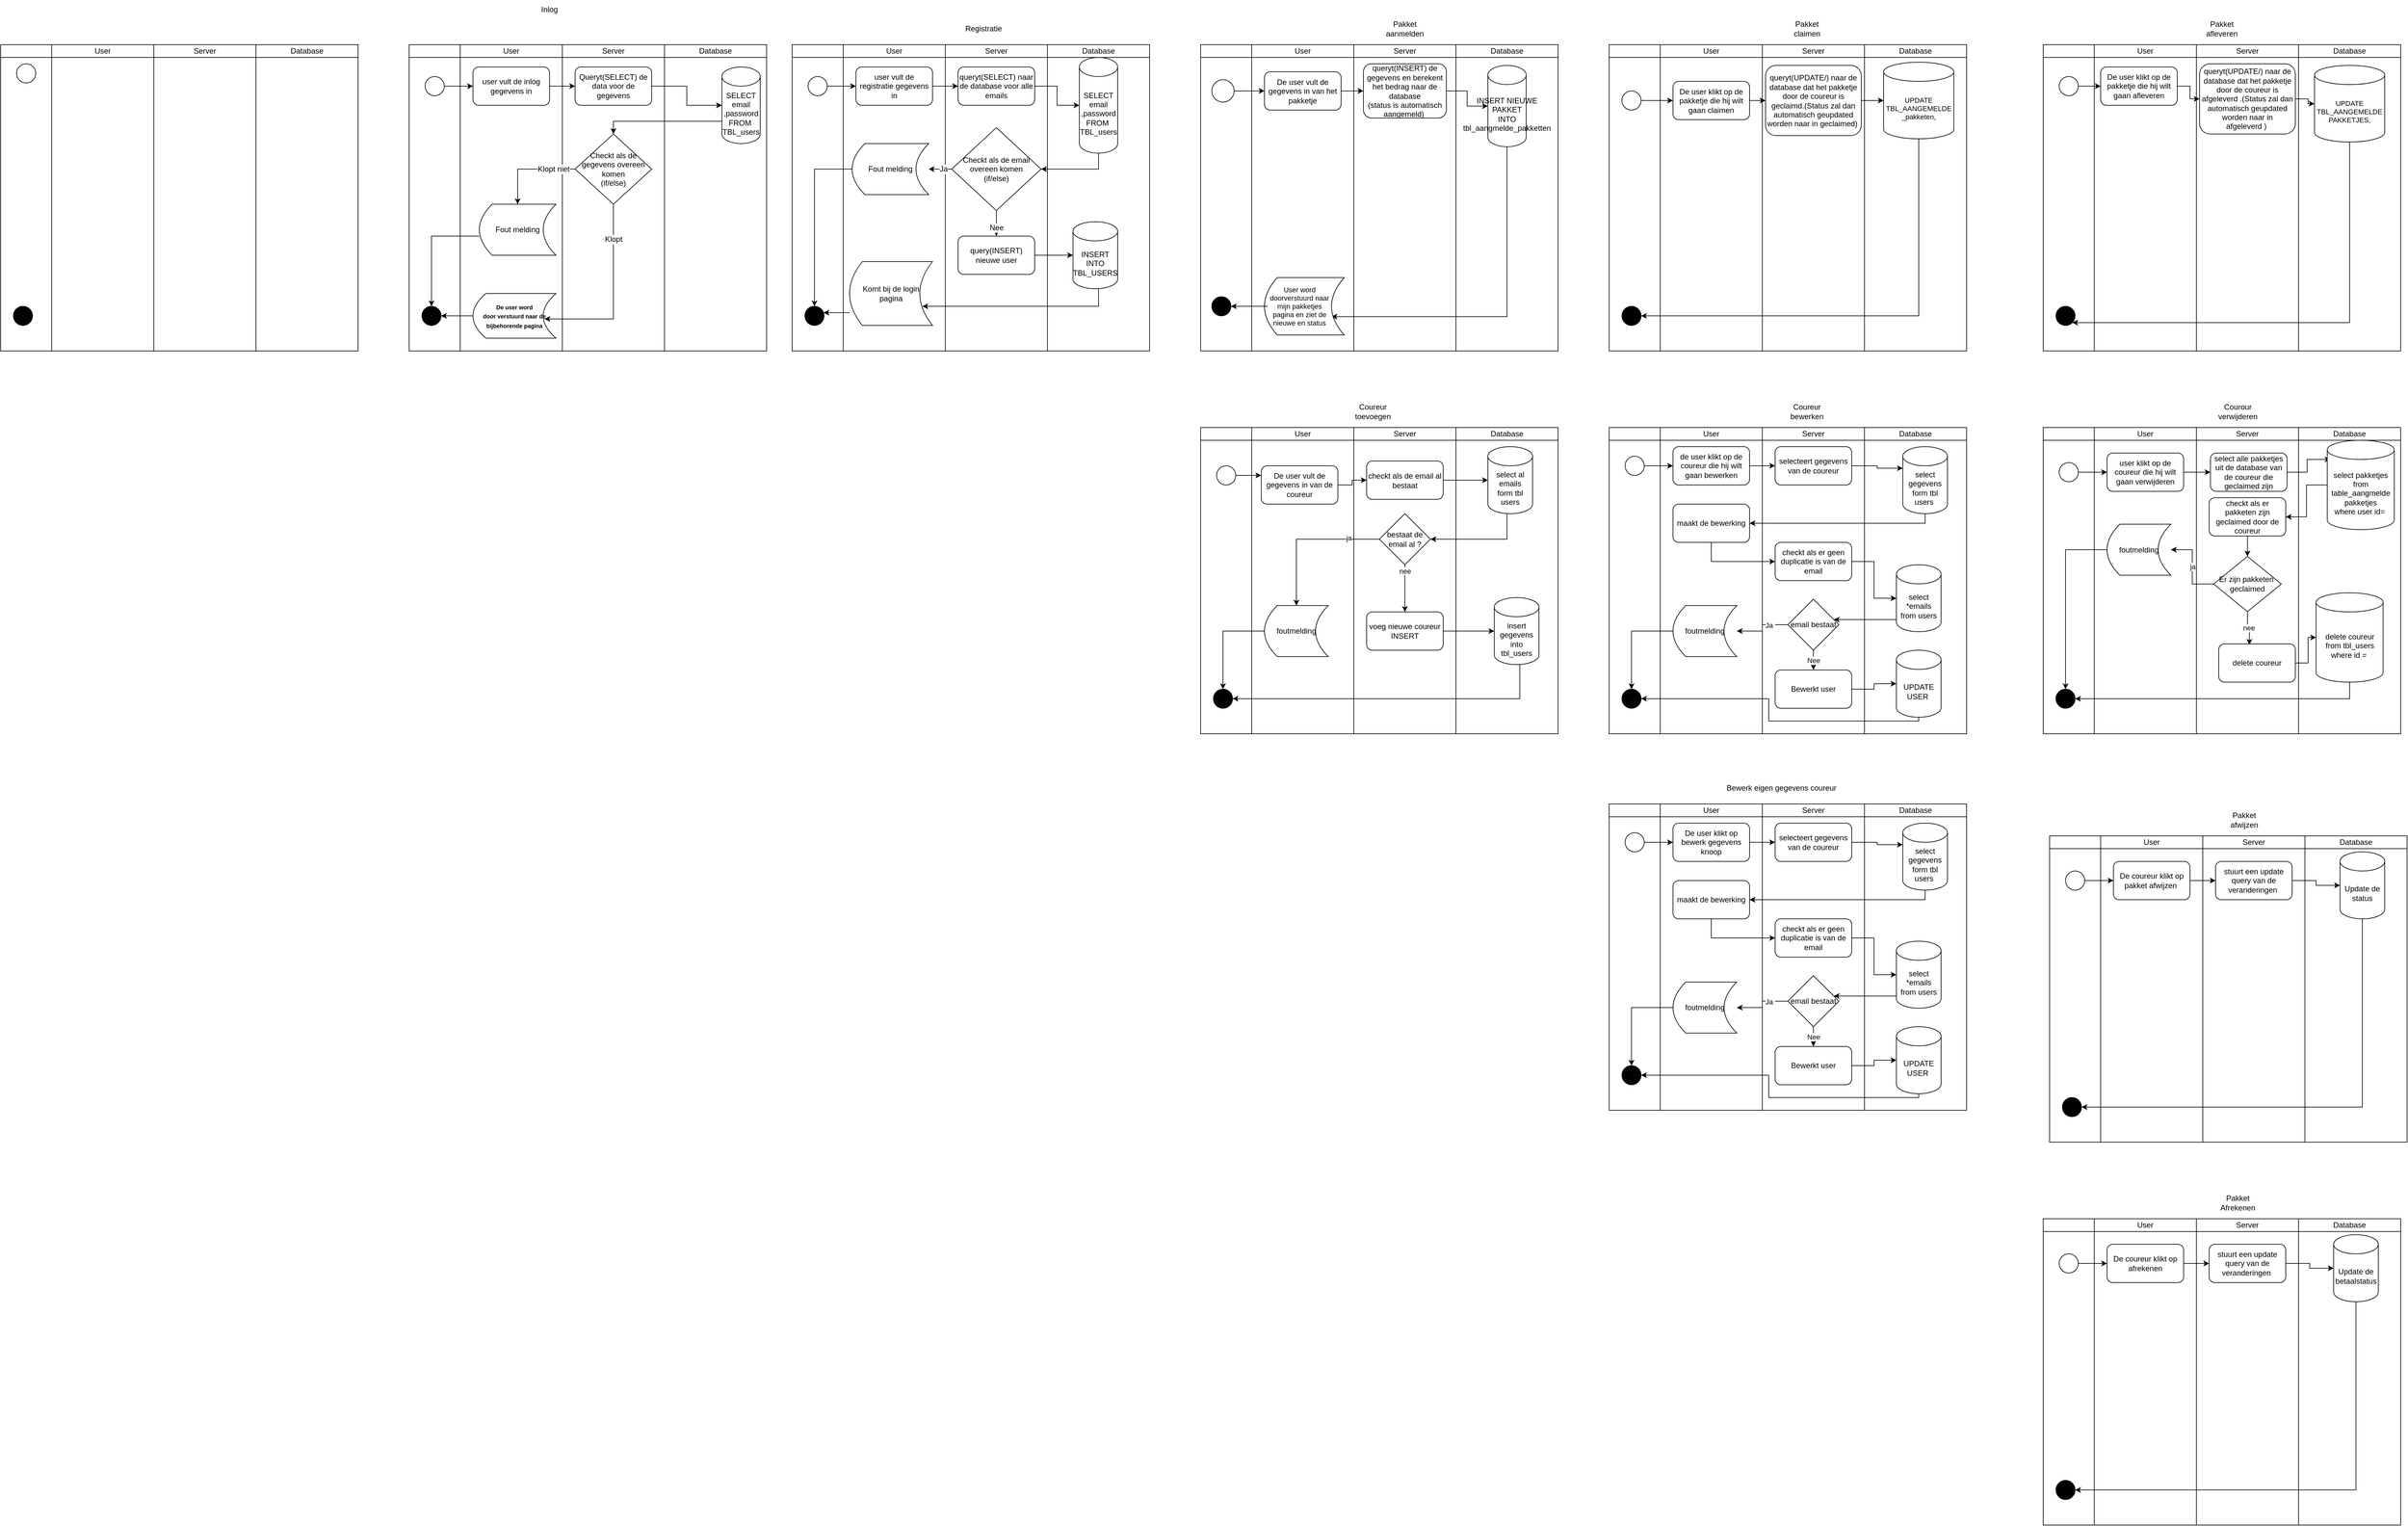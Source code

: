 <mxfile version="16.5.1" type="device"><diagram id="zyw2q-7WRNpy7TcFdCv3" name="Pagina-1"><mxGraphModel dx="1422" dy="865" grid="1" gridSize="10" guides="1" tooltips="1" connect="1" arrows="1" fold="1" page="1" pageScale="1" pageWidth="827" pageHeight="1169" math="0" shadow="0"><root><mxCell id="0"/><mxCell id="1" parent="0"/><mxCell id="dMXXS1W115ZsMwuHiDMC-6" value="" style="rounded=0;whiteSpace=wrap;html=1;" parent="1" vertex="1"><mxGeometry x="200" y="280" width="80" height="480" as="geometry"/></mxCell><mxCell id="dMXXS1W115ZsMwuHiDMC-7" value="" style="rounded=0;whiteSpace=wrap;html=1;" parent="1" vertex="1"><mxGeometry x="280" y="280" width="160" height="480" as="geometry"/></mxCell><mxCell id="dMXXS1W115ZsMwuHiDMC-8" value="" style="rounded=0;whiteSpace=wrap;html=1;" parent="1" vertex="1"><mxGeometry x="440" y="280" width="160" height="480" as="geometry"/></mxCell><mxCell id="dMXXS1W115ZsMwuHiDMC-10" value="" style="rounded=0;whiteSpace=wrap;html=1;" parent="1" vertex="1"><mxGeometry x="200" y="280" width="80" height="20" as="geometry"/></mxCell><mxCell id="dMXXS1W115ZsMwuHiDMC-12" value="User" style="rounded=0;whiteSpace=wrap;html=1;" parent="1" vertex="1"><mxGeometry x="280" y="280" width="160" height="20" as="geometry"/></mxCell><mxCell id="dMXXS1W115ZsMwuHiDMC-13" value="Server" style="rounded=0;whiteSpace=wrap;html=1;" parent="1" vertex="1"><mxGeometry x="440" y="280" width="160" height="20" as="geometry"/></mxCell><mxCell id="dMXXS1W115ZsMwuHiDMC-14" value="" style="rounded=0;whiteSpace=wrap;html=1;" parent="1" vertex="1"><mxGeometry x="600" y="280" width="160" height="480" as="geometry"/></mxCell><mxCell id="dMXXS1W115ZsMwuHiDMC-15" value="Database" style="rounded=0;whiteSpace=wrap;html=1;" parent="1" vertex="1"><mxGeometry x="600" y="280" width="160" height="20" as="geometry"/></mxCell><mxCell id="dMXXS1W115ZsMwuHiDMC-25" value="" style="ellipse;whiteSpace=wrap;html=1;aspect=fixed;" parent="1" vertex="1"><mxGeometry x="225" y="310" width="30" height="30" as="geometry"/></mxCell><mxCell id="dMXXS1W115ZsMwuHiDMC-26" value="" style="ellipse;whiteSpace=wrap;html=1;aspect=fixed;fillColor=#000000;" parent="1" vertex="1"><mxGeometry x="220" y="690" width="30" height="30" as="geometry"/></mxCell><mxCell id="dMXXS1W115ZsMwuHiDMC-27" value="" style="rounded=0;whiteSpace=wrap;html=1;" parent="1" vertex="1"><mxGeometry x="840" y="280" width="80" height="480" as="geometry"/></mxCell><mxCell id="dMXXS1W115ZsMwuHiDMC-28" value="" style="rounded=0;whiteSpace=wrap;html=1;" parent="1" vertex="1"><mxGeometry x="920" y="280" width="160" height="480" as="geometry"/></mxCell><mxCell id="dMXXS1W115ZsMwuHiDMC-29" value="" style="rounded=0;whiteSpace=wrap;html=1;" parent="1" vertex="1"><mxGeometry x="1080" y="280" width="160" height="480" as="geometry"/></mxCell><mxCell id="dMXXS1W115ZsMwuHiDMC-30" value="" style="rounded=0;whiteSpace=wrap;html=1;" parent="1" vertex="1"><mxGeometry x="840" y="280" width="80" height="20" as="geometry"/></mxCell><mxCell id="dMXXS1W115ZsMwuHiDMC-31" value="User" style="rounded=0;whiteSpace=wrap;html=1;" parent="1" vertex="1"><mxGeometry x="920" y="280" width="160" height="20" as="geometry"/></mxCell><mxCell id="dMXXS1W115ZsMwuHiDMC-32" value="Server" style="rounded=0;whiteSpace=wrap;html=1;" parent="1" vertex="1"><mxGeometry x="1080" y="280" width="160" height="20" as="geometry"/></mxCell><mxCell id="dMXXS1W115ZsMwuHiDMC-33" value="" style="rounded=0;whiteSpace=wrap;html=1;" parent="1" vertex="1"><mxGeometry x="1240" y="280" width="160" height="480" as="geometry"/></mxCell><mxCell id="dMXXS1W115ZsMwuHiDMC-34" value="Database" style="rounded=0;whiteSpace=wrap;html=1;" parent="1" vertex="1"><mxGeometry x="1240" y="280" width="160" height="20" as="geometry"/></mxCell><mxCell id="dMXXS1W115ZsMwuHiDMC-56" style="edgeStyle=orthogonalEdgeStyle;rounded=0;orthogonalLoop=1;jettySize=auto;html=1;entryX=0;entryY=0.5;entryDx=0;entryDy=0;fontSize=9;" parent="1" source="dMXXS1W115ZsMwuHiDMC-35" target="dMXXS1W115ZsMwuHiDMC-37" edge="1"><mxGeometry relative="1" as="geometry"/></mxCell><mxCell id="dMXXS1W115ZsMwuHiDMC-35" value="" style="ellipse;whiteSpace=wrap;html=1;aspect=fixed;" parent="1" vertex="1"><mxGeometry x="865" y="330" width="30" height="30" as="geometry"/></mxCell><mxCell id="dMXXS1W115ZsMwuHiDMC-36" value="" style="ellipse;whiteSpace=wrap;html=1;aspect=fixed;fillColor=#000000;" parent="1" vertex="1"><mxGeometry x="860" y="690" width="30" height="30" as="geometry"/></mxCell><mxCell id="dMXXS1W115ZsMwuHiDMC-41" style="edgeStyle=orthogonalEdgeStyle;rounded=0;orthogonalLoop=1;jettySize=auto;html=1;" parent="1" source="dMXXS1W115ZsMwuHiDMC-37" target="dMXXS1W115ZsMwuHiDMC-39" edge="1"><mxGeometry relative="1" as="geometry"/></mxCell><mxCell id="dMXXS1W115ZsMwuHiDMC-37" value="user vult de inlog gegevens in" style="rounded=1;whiteSpace=wrap;html=1;fillColor=#FFFFFF;" parent="1" vertex="1"><mxGeometry x="940" y="315" width="120" height="60" as="geometry"/></mxCell><mxCell id="dMXXS1W115ZsMwuHiDMC-42" style="edgeStyle=orthogonalEdgeStyle;rounded=0;orthogonalLoop=1;jettySize=auto;html=1;" parent="1" source="dMXXS1W115ZsMwuHiDMC-39" target="dMXXS1W115ZsMwuHiDMC-40" edge="1"><mxGeometry relative="1" as="geometry"/></mxCell><mxCell id="dMXXS1W115ZsMwuHiDMC-39" value="Queryt(SELECT) de data voor de gegevens" style="rounded=1;whiteSpace=wrap;html=1;fillColor=#FFFFFF;" parent="1" vertex="1"><mxGeometry x="1100" y="315" width="120" height="60" as="geometry"/></mxCell><mxCell id="dMXXS1W115ZsMwuHiDMC-45" style="edgeStyle=orthogonalEdgeStyle;rounded=0;orthogonalLoop=1;jettySize=auto;html=1;entryX=0.5;entryY=0;entryDx=0;entryDy=0;" parent="1" source="dMXXS1W115ZsMwuHiDMC-40" target="dMXXS1W115ZsMwuHiDMC-44" edge="1"><mxGeometry relative="1" as="geometry"><Array as="points"><mxPoint x="1320" y="400"/><mxPoint x="1160" y="400"/></Array></mxGeometry></mxCell><mxCell id="dMXXS1W115ZsMwuHiDMC-40" value="SELECT email ,password&lt;br&gt;FROM&amp;nbsp;&lt;br&gt;TBL_users" style="shape=cylinder3;whiteSpace=wrap;html=1;boundedLbl=1;backgroundOutline=1;size=15;fillColor=#FFFFFF;" parent="1" vertex="1"><mxGeometry x="1330" y="315" width="60" height="120" as="geometry"/></mxCell><mxCell id="dMXXS1W115ZsMwuHiDMC-48" style="edgeStyle=orthogonalEdgeStyle;rounded=0;orthogonalLoop=1;jettySize=auto;html=1;" parent="1" source="dMXXS1W115ZsMwuHiDMC-44" target="dMXXS1W115ZsMwuHiDMC-46" edge="1"><mxGeometry relative="1" as="geometry"><Array as="points"><mxPoint x="1010" y="475"/></Array></mxGeometry></mxCell><mxCell id="dMXXS1W115ZsMwuHiDMC-57" value="&lt;font style=&quot;font-size: 12px&quot;&gt;Klopt niet&lt;/font&gt;" style="edgeLabel;html=1;align=center;verticalAlign=middle;resizable=0;points=[];fontSize=9;" parent="dMXXS1W115ZsMwuHiDMC-48" vertex="1" connectable="0"><mxGeometry x="-0.51" relative="1" as="geometry"><mxPoint x="1" as="offset"/></mxGeometry></mxCell><mxCell id="dMXXS1W115ZsMwuHiDMC-54" style="edgeStyle=orthogonalEdgeStyle;rounded=0;orthogonalLoop=1;jettySize=auto;html=1;entryX=0.862;entryY=0.57;entryDx=0;entryDy=0;entryPerimeter=0;fontSize=9;" parent="1" source="dMXXS1W115ZsMwuHiDMC-44" target="dMXXS1W115ZsMwuHiDMC-52" edge="1"><mxGeometry relative="1" as="geometry"><Array as="points"><mxPoint x="1160" y="710"/></Array></mxGeometry></mxCell><mxCell id="dMXXS1W115ZsMwuHiDMC-58" value="Klopt" style="edgeLabel;html=1;align=center;verticalAlign=middle;resizable=0;points=[];fontSize=12;" parent="dMXXS1W115ZsMwuHiDMC-54" vertex="1" connectable="0"><mxGeometry x="-0.617" relative="1" as="geometry"><mxPoint as="offset"/></mxGeometry></mxCell><mxCell id="dMXXS1W115ZsMwuHiDMC-44" value="Checkt als de gegevens overeen komen&lt;br&gt;(if/else)" style="rhombus;whiteSpace=wrap;html=1;fillColor=#FFFFFF;" parent="1" vertex="1"><mxGeometry x="1100" y="420" width="120" height="110" as="geometry"/></mxCell><mxCell id="dMXXS1W115ZsMwuHiDMC-49" style="edgeStyle=orthogonalEdgeStyle;rounded=0;orthogonalLoop=1;jettySize=auto;html=1;" parent="1" source="dMXXS1W115ZsMwuHiDMC-46" target="dMXXS1W115ZsMwuHiDMC-36" edge="1"><mxGeometry relative="1" as="geometry"><Array as="points"><mxPoint x="875" y="580"/></Array></mxGeometry></mxCell><mxCell id="dMXXS1W115ZsMwuHiDMC-46" value="Fout melding" style="shape=dataStorage;whiteSpace=wrap;html=1;fixedSize=1;fillColor=#FFFFFF;" parent="1" vertex="1"><mxGeometry x="950" y="530" width="120" height="80" as="geometry"/></mxCell><mxCell id="dMXXS1W115ZsMwuHiDMC-55" style="edgeStyle=orthogonalEdgeStyle;rounded=0;orthogonalLoop=1;jettySize=auto;html=1;fontSize=9;" parent="1" source="dMXXS1W115ZsMwuHiDMC-52" target="dMXXS1W115ZsMwuHiDMC-36" edge="1"><mxGeometry relative="1" as="geometry"/></mxCell><mxCell id="dMXXS1W115ZsMwuHiDMC-52" value="&lt;font style=&quot;font-size: 9px&quot;&gt;&lt;b&gt;De user word&lt;br&gt;door verstuurd naar de bijbehorende pagina&lt;/b&gt;&lt;/font&gt;" style="shape=dataStorage;whiteSpace=wrap;html=1;fixedSize=1;fillColor=#FFFFFF;" parent="1" vertex="1"><mxGeometry x="940" y="670" width="130" height="70" as="geometry"/></mxCell><mxCell id="dMXXS1W115ZsMwuHiDMC-59" value="" style="rounded=0;whiteSpace=wrap;html=1;" parent="1" vertex="1"><mxGeometry x="1440" y="280" width="80" height="480" as="geometry"/></mxCell><mxCell id="dMXXS1W115ZsMwuHiDMC-60" value="" style="rounded=0;whiteSpace=wrap;html=1;" parent="1" vertex="1"><mxGeometry x="1520" y="280" width="160" height="480" as="geometry"/></mxCell><mxCell id="dMXXS1W115ZsMwuHiDMC-61" value="" style="rounded=0;whiteSpace=wrap;html=1;" parent="1" vertex="1"><mxGeometry x="1680" y="280" width="160" height="480" as="geometry"/></mxCell><mxCell id="dMXXS1W115ZsMwuHiDMC-62" value="" style="rounded=0;whiteSpace=wrap;html=1;" parent="1" vertex="1"><mxGeometry x="1440" y="280" width="80" height="20" as="geometry"/></mxCell><mxCell id="dMXXS1W115ZsMwuHiDMC-63" value="User" style="rounded=0;whiteSpace=wrap;html=1;" parent="1" vertex="1"><mxGeometry x="1520" y="280" width="160" height="20" as="geometry"/></mxCell><mxCell id="dMXXS1W115ZsMwuHiDMC-64" value="Server" style="rounded=0;whiteSpace=wrap;html=1;" parent="1" vertex="1"><mxGeometry x="1680" y="280" width="160" height="20" as="geometry"/></mxCell><mxCell id="dMXXS1W115ZsMwuHiDMC-65" value="" style="rounded=0;whiteSpace=wrap;html=1;" parent="1" vertex="1"><mxGeometry x="1840" y="280" width="160" height="480" as="geometry"/></mxCell><mxCell id="dMXXS1W115ZsMwuHiDMC-66" value="Database" style="rounded=0;whiteSpace=wrap;html=1;" parent="1" vertex="1"><mxGeometry x="1840" y="280" width="160" height="20" as="geometry"/></mxCell><mxCell id="dMXXS1W115ZsMwuHiDMC-88" style="edgeStyle=orthogonalEdgeStyle;rounded=0;orthogonalLoop=1;jettySize=auto;html=1;fontSize=12;" parent="1" source="dMXXS1W115ZsMwuHiDMC-67" target="dMXXS1W115ZsMwuHiDMC-69" edge="1"><mxGeometry relative="1" as="geometry"/></mxCell><mxCell id="dMXXS1W115ZsMwuHiDMC-67" value="" style="ellipse;whiteSpace=wrap;html=1;aspect=fixed;" parent="1" vertex="1"><mxGeometry x="1465" y="330" width="30" height="30" as="geometry"/></mxCell><mxCell id="dMXXS1W115ZsMwuHiDMC-68" value="" style="ellipse;whiteSpace=wrap;html=1;aspect=fixed;fillColor=#000000;" parent="1" vertex="1"><mxGeometry x="1460" y="690" width="30" height="30" as="geometry"/></mxCell><mxCell id="dMXXS1W115ZsMwuHiDMC-71" style="edgeStyle=orthogonalEdgeStyle;rounded=0;orthogonalLoop=1;jettySize=auto;html=1;fontSize=12;" parent="1" source="dMXXS1W115ZsMwuHiDMC-69" target="dMXXS1W115ZsMwuHiDMC-70" edge="1"><mxGeometry relative="1" as="geometry"/></mxCell><mxCell id="dMXXS1W115ZsMwuHiDMC-69" value="user vult de registratie gegevens in" style="rounded=1;whiteSpace=wrap;html=1;fillColor=#FFFFFF;" parent="1" vertex="1"><mxGeometry x="1540" y="315" width="120" height="60" as="geometry"/></mxCell><mxCell id="dMXXS1W115ZsMwuHiDMC-73" style="edgeStyle=orthogonalEdgeStyle;rounded=0;orthogonalLoop=1;jettySize=auto;html=1;fontSize=12;" parent="1" source="dMXXS1W115ZsMwuHiDMC-70" target="dMXXS1W115ZsMwuHiDMC-72" edge="1"><mxGeometry relative="1" as="geometry"/></mxCell><mxCell id="dMXXS1W115ZsMwuHiDMC-70" value="queryt(SELECT) naar de database voor alle emails" style="rounded=1;whiteSpace=wrap;html=1;fillColor=#FFFFFF;" parent="1" vertex="1"><mxGeometry x="1700" y="315" width="120" height="60" as="geometry"/></mxCell><mxCell id="dMXXS1W115ZsMwuHiDMC-81" style="edgeStyle=orthogonalEdgeStyle;rounded=0;orthogonalLoop=1;jettySize=auto;html=1;entryX=1;entryY=0.5;entryDx=0;entryDy=0;fontSize=12;" parent="1" source="dMXXS1W115ZsMwuHiDMC-72" target="dMXXS1W115ZsMwuHiDMC-77" edge="1"><mxGeometry relative="1" as="geometry"><Array as="points"><mxPoint x="1920" y="475"/></Array></mxGeometry></mxCell><mxCell id="dMXXS1W115ZsMwuHiDMC-72" value="SELECT email ,password&lt;br&gt;FROM&amp;nbsp;&lt;br&gt;TBL_users" style="shape=cylinder3;whiteSpace=wrap;html=1;boundedLbl=1;backgroundOutline=1;size=15;fillColor=#FFFFFF;" parent="1" vertex="1"><mxGeometry x="1890" y="300" width="60" height="150" as="geometry"/></mxCell><mxCell id="dMXXS1W115ZsMwuHiDMC-83" style="edgeStyle=orthogonalEdgeStyle;rounded=0;orthogonalLoop=1;jettySize=auto;html=1;fontSize=12;" parent="1" source="dMXXS1W115ZsMwuHiDMC-77" target="dMXXS1W115ZsMwuHiDMC-80" edge="1"><mxGeometry relative="1" as="geometry"/></mxCell><mxCell id="dMXXS1W115ZsMwuHiDMC-92" value="Nee" style="edgeLabel;html=1;align=center;verticalAlign=middle;resizable=0;points=[];fontSize=12;" parent="dMXXS1W115ZsMwuHiDMC-83" vertex="1" connectable="0"><mxGeometry x="0.343" relative="1" as="geometry"><mxPoint as="offset"/></mxGeometry></mxCell><mxCell id="dMXXS1W115ZsMwuHiDMC-86" style="edgeStyle=orthogonalEdgeStyle;rounded=0;orthogonalLoop=1;jettySize=auto;html=1;fontSize=12;" parent="1" source="dMXXS1W115ZsMwuHiDMC-77" target="dMXXS1W115ZsMwuHiDMC-78" edge="1"><mxGeometry relative="1" as="geometry"/></mxCell><mxCell id="dMXXS1W115ZsMwuHiDMC-91" value="Ja" style="edgeLabel;html=1;align=center;verticalAlign=middle;resizable=0;points=[];fontSize=12;" parent="dMXXS1W115ZsMwuHiDMC-86" vertex="1" connectable="0"><mxGeometry x="-0.419" relative="1" as="geometry"><mxPoint as="offset"/></mxGeometry></mxCell><mxCell id="dMXXS1W115ZsMwuHiDMC-77" value="Checkt als de email overeen komen&lt;br&gt;(if/else)" style="rhombus;whiteSpace=wrap;html=1;fillColor=#FFFFFF;" parent="1" vertex="1"><mxGeometry x="1690" y="410" width="140" height="130" as="geometry"/></mxCell><mxCell id="dMXXS1W115ZsMwuHiDMC-87" style="edgeStyle=orthogonalEdgeStyle;rounded=0;orthogonalLoop=1;jettySize=auto;html=1;fontSize=12;" parent="1" source="dMXXS1W115ZsMwuHiDMC-78" target="dMXXS1W115ZsMwuHiDMC-68" edge="1"><mxGeometry relative="1" as="geometry"/></mxCell><mxCell id="dMXXS1W115ZsMwuHiDMC-78" value="Fout melding" style="shape=dataStorage;whiteSpace=wrap;html=1;fixedSize=1;fillColor=#FFFFFF;" parent="1" vertex="1"><mxGeometry x="1534" y="435" width="120" height="80" as="geometry"/></mxCell><mxCell id="dMXXS1W115ZsMwuHiDMC-93" style="edgeStyle=orthogonalEdgeStyle;rounded=0;orthogonalLoop=1;jettySize=auto;html=1;fontSize=12;" parent="1" source="dMXXS1W115ZsMwuHiDMC-79" target="dMXXS1W115ZsMwuHiDMC-68" edge="1"><mxGeometry relative="1" as="geometry"><Array as="points"><mxPoint x="1520" y="700"/><mxPoint x="1520" y="700"/></Array></mxGeometry></mxCell><mxCell id="dMXXS1W115ZsMwuHiDMC-79" value="Komt bij de login pagina" style="shape=dataStorage;whiteSpace=wrap;html=1;fixedSize=1;fillColor=#FFFFFF;" parent="1" vertex="1"><mxGeometry x="1530" y="620" width="130" height="100" as="geometry"/></mxCell><mxCell id="dMXXS1W115ZsMwuHiDMC-84" style="edgeStyle=orthogonalEdgeStyle;rounded=0;orthogonalLoop=1;jettySize=auto;html=1;fontSize=12;" parent="1" source="dMXXS1W115ZsMwuHiDMC-80" target="dMXXS1W115ZsMwuHiDMC-82" edge="1"><mxGeometry relative="1" as="geometry"/></mxCell><mxCell id="dMXXS1W115ZsMwuHiDMC-80" value="query(INSERT) nieuwe user" style="rounded=1;whiteSpace=wrap;html=1;fillColor=#FFFFFF;" parent="1" vertex="1"><mxGeometry x="1700" y="580" width="120" height="60" as="geometry"/></mxCell><mxCell id="dMXXS1W115ZsMwuHiDMC-85" style="edgeStyle=orthogonalEdgeStyle;rounded=0;orthogonalLoop=1;jettySize=auto;html=1;entryX=0.877;entryY=0.7;entryDx=0;entryDy=0;entryPerimeter=0;fontSize=12;" parent="1" source="dMXXS1W115ZsMwuHiDMC-82" target="dMXXS1W115ZsMwuHiDMC-79" edge="1"><mxGeometry relative="1" as="geometry"><Array as="points"><mxPoint x="1920" y="690"/></Array></mxGeometry></mxCell><mxCell id="dMXXS1W115ZsMwuHiDMC-82" value="INSERT INTO TBL_USERS" style="shape=cylinder3;whiteSpace=wrap;html=1;boundedLbl=1;backgroundOutline=1;size=15;fillColor=#FFFFFF;" parent="1" vertex="1"><mxGeometry x="1880" y="557.5" width="70" height="105" as="geometry"/></mxCell><mxCell id="dMXXS1W115ZsMwuHiDMC-94" value="Registratie" style="text;html=1;strokeColor=none;fillColor=none;align=center;verticalAlign=middle;whiteSpace=wrap;rounded=0;fontSize=12;" parent="1" vertex="1"><mxGeometry x="1710" y="240" width="60" height="30" as="geometry"/></mxCell><mxCell id="dMXXS1W115ZsMwuHiDMC-95" value="Inlog" style="text;html=1;strokeColor=none;fillColor=none;align=center;verticalAlign=middle;whiteSpace=wrap;rounded=0;fontSize=12;" parent="1" vertex="1"><mxGeometry x="1030" y="210" width="60" height="30" as="geometry"/></mxCell><mxCell id="dMXXS1W115ZsMwuHiDMC-97" value="" style="rounded=0;whiteSpace=wrap;html=1;" parent="1" vertex="1"><mxGeometry x="2080" y="280" width="80" height="480" as="geometry"/></mxCell><mxCell id="dMXXS1W115ZsMwuHiDMC-98" value="" style="rounded=0;whiteSpace=wrap;html=1;" parent="1" vertex="1"><mxGeometry x="2160" y="280" width="160" height="480" as="geometry"/></mxCell><mxCell id="dMXXS1W115ZsMwuHiDMC-99" value="" style="rounded=0;whiteSpace=wrap;html=1;" parent="1" vertex="1"><mxGeometry x="2320" y="280" width="160" height="480" as="geometry"/></mxCell><mxCell id="dMXXS1W115ZsMwuHiDMC-100" value="" style="rounded=0;whiteSpace=wrap;html=1;" parent="1" vertex="1"><mxGeometry x="2080" y="280" width="80" height="20" as="geometry"/></mxCell><mxCell id="dMXXS1W115ZsMwuHiDMC-101" value="User" style="rounded=0;whiteSpace=wrap;html=1;" parent="1" vertex="1"><mxGeometry x="2160" y="280" width="160" height="20" as="geometry"/></mxCell><mxCell id="dMXXS1W115ZsMwuHiDMC-102" value="Server" style="rounded=0;whiteSpace=wrap;html=1;" parent="1" vertex="1"><mxGeometry x="2320" y="280" width="160" height="20" as="geometry"/></mxCell><mxCell id="dMXXS1W115ZsMwuHiDMC-103" value="" style="rounded=0;whiteSpace=wrap;html=1;" parent="1" vertex="1"><mxGeometry x="2480" y="280" width="160" height="480" as="geometry"/></mxCell><mxCell id="dMXXS1W115ZsMwuHiDMC-104" value="Database" style="rounded=0;whiteSpace=wrap;html=1;" parent="1" vertex="1"><mxGeometry x="2480" y="280" width="160" height="20" as="geometry"/></mxCell><mxCell id="dMXXS1W115ZsMwuHiDMC-115" style="edgeStyle=orthogonalEdgeStyle;rounded=0;orthogonalLoop=1;jettySize=auto;html=1;fontSize=12;" parent="1" source="dMXXS1W115ZsMwuHiDMC-105" target="dMXXS1W115ZsMwuHiDMC-108" edge="1"><mxGeometry relative="1" as="geometry"/></mxCell><mxCell id="dMXXS1W115ZsMwuHiDMC-105" value="" style="ellipse;whiteSpace=wrap;html=1;aspect=fixed;" parent="1" vertex="1"><mxGeometry x="2097.5" y="335" width="35" height="35" as="geometry"/></mxCell><mxCell id="dMXXS1W115ZsMwuHiDMC-106" value="" style="ellipse;whiteSpace=wrap;html=1;aspect=fixed;fillColor=#000000;" parent="1" vertex="1"><mxGeometry x="2097.5" y="675" width="30" height="30" as="geometry"/></mxCell><mxCell id="dMXXS1W115ZsMwuHiDMC-113" style="edgeStyle=orthogonalEdgeStyle;rounded=0;orthogonalLoop=1;jettySize=auto;html=1;fontSize=12;" parent="1" source="dMXXS1W115ZsMwuHiDMC-108" target="dMXXS1W115ZsMwuHiDMC-110" edge="1"><mxGeometry relative="1" as="geometry"/></mxCell><mxCell id="dMXXS1W115ZsMwuHiDMC-108" value="De user vult de gegevens in van het pakketje" style="rounded=1;whiteSpace=wrap;html=1;fontSize=12;fillColor=#FFFFFF;" parent="1" vertex="1"><mxGeometry x="2180" y="322.5" width="120" height="60" as="geometry"/></mxCell><mxCell id="dMXXS1W115ZsMwuHiDMC-109" value="Pakket aanmelden" style="text;html=1;strokeColor=none;fillColor=none;align=center;verticalAlign=middle;whiteSpace=wrap;rounded=0;fontSize=12;" parent="1" vertex="1"><mxGeometry x="2370" y="240" width="60" height="30" as="geometry"/></mxCell><mxCell id="dMXXS1W115ZsMwuHiDMC-114" style="edgeStyle=orthogonalEdgeStyle;rounded=0;orthogonalLoop=1;jettySize=auto;html=1;fontSize=12;" parent="1" source="dMXXS1W115ZsMwuHiDMC-110" target="dMXXS1W115ZsMwuHiDMC-111" edge="1"><mxGeometry relative="1" as="geometry"/></mxCell><mxCell id="dMXXS1W115ZsMwuHiDMC-110" value="queryt(INSERT) de gegevens en berekent het bedrag naar de database&lt;br&gt;(status is automatisch&lt;br&gt;aangemeld)&amp;nbsp;" style="rounded=1;whiteSpace=wrap;html=1;fontSize=12;fillColor=#FFFFFF;" parent="1" vertex="1"><mxGeometry x="2335" y="310" width="130" height="85" as="geometry"/></mxCell><mxCell id="dMXXS1W115ZsMwuHiDMC-120" style="edgeStyle=orthogonalEdgeStyle;rounded=0;orthogonalLoop=1;jettySize=auto;html=1;entryX=1;entryY=0.75;entryDx=0;entryDy=0;fontSize=11;" parent="1" source="dMXXS1W115ZsMwuHiDMC-111" target="dMXXS1W115ZsMwuHiDMC-119" edge="1"><mxGeometry relative="1" as="geometry"><Array as="points"><mxPoint x="2560" y="706"/></Array></mxGeometry></mxCell><mxCell id="dMXXS1W115ZsMwuHiDMC-111" value="INSERT NIEUWE PAKKET&lt;br&gt;INTO tbl_aangmelde_pakketten" style="shape=cylinder3;whiteSpace=wrap;html=1;boundedLbl=1;backgroundOutline=1;size=15;fontSize=12;fillColor=#FFFFFF;" parent="1" vertex="1"><mxGeometry x="2530" y="312.5" width="60" height="127.5" as="geometry"/></mxCell><mxCell id="dMXXS1W115ZsMwuHiDMC-117" value="" style="shape=dataStorage;whiteSpace=wrap;html=1;fixedSize=1;fontSize=12;fillColor=#FFFFFF;align=left;" parent="1" vertex="1"><mxGeometry x="2180" y="645" width="125" height="90" as="geometry"/></mxCell><mxCell id="dMXXS1W115ZsMwuHiDMC-121" style="edgeStyle=orthogonalEdgeStyle;rounded=0;orthogonalLoop=1;jettySize=auto;html=1;fontSize=11;" parent="1" source="dMXXS1W115ZsMwuHiDMC-119" target="dMXXS1W115ZsMwuHiDMC-106" edge="1"><mxGeometry relative="1" as="geometry"/></mxCell><mxCell id="dMXXS1W115ZsMwuHiDMC-119" value="&lt;span style=&quot;text-align: left&quot;&gt;User word doorverstuurd naar mijn pakketjes pagina en ziet de nieuwe en status&lt;/span&gt;" style="text;html=1;strokeColor=none;fillColor=none;align=center;verticalAlign=middle;whiteSpace=wrap;rounded=0;fontSize=11;" parent="1" vertex="1"><mxGeometry x="2185" y="657.5" width="100" height="65" as="geometry"/></mxCell><mxCell id="dMXXS1W115ZsMwuHiDMC-141" value="" style="rounded=0;whiteSpace=wrap;html=1;" parent="1" vertex="1"><mxGeometry x="2720" y="280" width="80" height="480" as="geometry"/></mxCell><mxCell id="dMXXS1W115ZsMwuHiDMC-142" value="" style="rounded=0;whiteSpace=wrap;html=1;" parent="1" vertex="1"><mxGeometry x="2800" y="280" width="160" height="480" as="geometry"/></mxCell><mxCell id="dMXXS1W115ZsMwuHiDMC-143" value="" style="rounded=0;whiteSpace=wrap;html=1;" parent="1" vertex="1"><mxGeometry x="2960" y="280" width="160" height="480" as="geometry"/></mxCell><mxCell id="dMXXS1W115ZsMwuHiDMC-144" value="" style="rounded=0;whiteSpace=wrap;html=1;" parent="1" vertex="1"><mxGeometry x="2720" y="280" width="80" height="20" as="geometry"/></mxCell><mxCell id="dMXXS1W115ZsMwuHiDMC-145" value="User" style="rounded=0;whiteSpace=wrap;html=1;" parent="1" vertex="1"><mxGeometry x="2800" y="280" width="160" height="20" as="geometry"/></mxCell><mxCell id="dMXXS1W115ZsMwuHiDMC-146" value="Server" style="rounded=0;whiteSpace=wrap;html=1;" parent="1" vertex="1"><mxGeometry x="2960" y="280" width="160" height="20" as="geometry"/></mxCell><mxCell id="dMXXS1W115ZsMwuHiDMC-147" value="" style="rounded=0;whiteSpace=wrap;html=1;" parent="1" vertex="1"><mxGeometry x="3120" y="280" width="160" height="480" as="geometry"/></mxCell><mxCell id="dMXXS1W115ZsMwuHiDMC-148" value="Database" style="rounded=0;whiteSpace=wrap;html=1;" parent="1" vertex="1"><mxGeometry x="3120" y="280" width="160" height="20" as="geometry"/></mxCell><mxCell id="dMXXS1W115ZsMwuHiDMC-154" style="edgeStyle=orthogonalEdgeStyle;rounded=0;orthogonalLoop=1;jettySize=auto;html=1;fontSize=11;" parent="1" source="dMXXS1W115ZsMwuHiDMC-149" target="dMXXS1W115ZsMwuHiDMC-151" edge="1"><mxGeometry relative="1" as="geometry"/></mxCell><mxCell id="dMXXS1W115ZsMwuHiDMC-149" value="" style="ellipse;whiteSpace=wrap;html=1;aspect=fixed;" parent="1" vertex="1"><mxGeometry x="2740" y="352.5" width="30" height="30" as="geometry"/></mxCell><mxCell id="dMXXS1W115ZsMwuHiDMC-150" value="" style="ellipse;whiteSpace=wrap;html=1;aspect=fixed;fillColor=#000000;" parent="1" vertex="1"><mxGeometry x="2740" y="690" width="30" height="30" as="geometry"/></mxCell><mxCell id="dMXXS1W115ZsMwuHiDMC-156" style="edgeStyle=orthogonalEdgeStyle;rounded=0;orthogonalLoop=1;jettySize=auto;html=1;fontSize=11;" parent="1" source="dMXXS1W115ZsMwuHiDMC-151" target="dMXXS1W115ZsMwuHiDMC-152" edge="1"><mxGeometry relative="1" as="geometry"/></mxCell><mxCell id="dMXXS1W115ZsMwuHiDMC-151" value="De user klikt op de pakketje die hij wilt gaan claimen" style="rounded=1;whiteSpace=wrap;html=1;fontSize=12;fillColor=#FFFFFF;" parent="1" vertex="1"><mxGeometry x="2820" y="337.5" width="120" height="60" as="geometry"/></mxCell><mxCell id="dMXXS1W115ZsMwuHiDMC-158" style="edgeStyle=orthogonalEdgeStyle;rounded=0;orthogonalLoop=1;jettySize=auto;html=1;fontSize=11;" parent="1" source="dMXXS1W115ZsMwuHiDMC-152" target="dMXXS1W115ZsMwuHiDMC-153" edge="1"><mxGeometry relative="1" as="geometry"/></mxCell><mxCell id="dMXXS1W115ZsMwuHiDMC-152" value="queryt(UPDATE/) naar de database dat het pakketje door de coureur is geclaimd.(Status zal dan automatisch geupdated worden naar in geclaimed)&amp;nbsp;" style="rounded=1;whiteSpace=wrap;html=1;fontSize=12;fillColor=#FFFFFF;" parent="1" vertex="1"><mxGeometry x="2965" y="312.5" width="150" height="110" as="geometry"/></mxCell><mxCell id="dMXXS1W115ZsMwuHiDMC-159" style="edgeStyle=orthogonalEdgeStyle;rounded=0;orthogonalLoop=1;jettySize=auto;html=1;entryX=1;entryY=0.5;entryDx=0;entryDy=0;fontSize=11;" parent="1" source="dMXXS1W115ZsMwuHiDMC-153" target="dMXXS1W115ZsMwuHiDMC-150" edge="1"><mxGeometry relative="1" as="geometry"><Array as="points"><mxPoint x="3205" y="705"/></Array></mxGeometry></mxCell><mxCell id="dMXXS1W115ZsMwuHiDMC-153" value="UPDATE TBL_AANGEMELDE _pakketen," style="shape=cylinder3;whiteSpace=wrap;html=1;boundedLbl=1;backgroundOutline=1;size=15;fontSize=11;fillColor=#FFFFFF;" parent="1" vertex="1"><mxGeometry x="3150" y="307.5" width="110" height="120" as="geometry"/></mxCell><mxCell id="dMXXS1W115ZsMwuHiDMC-177" value="" style="rounded=0;whiteSpace=wrap;html=1;" parent="1" vertex="1"><mxGeometry x="3400" y="280" width="80" height="480" as="geometry"/></mxCell><mxCell id="dMXXS1W115ZsMwuHiDMC-178" value="" style="rounded=0;whiteSpace=wrap;html=1;" parent="1" vertex="1"><mxGeometry x="3480" y="280" width="160" height="480" as="geometry"/></mxCell><mxCell id="dMXXS1W115ZsMwuHiDMC-179" value="" style="rounded=0;whiteSpace=wrap;html=1;" parent="1" vertex="1"><mxGeometry x="3640" y="280" width="160" height="480" as="geometry"/></mxCell><mxCell id="dMXXS1W115ZsMwuHiDMC-180" value="" style="rounded=0;whiteSpace=wrap;html=1;" parent="1" vertex="1"><mxGeometry x="3400" y="280" width="80" height="20" as="geometry"/></mxCell><mxCell id="dMXXS1W115ZsMwuHiDMC-181" value="User" style="rounded=0;whiteSpace=wrap;html=1;" parent="1" vertex="1"><mxGeometry x="3480" y="280" width="160" height="20" as="geometry"/></mxCell><mxCell id="dMXXS1W115ZsMwuHiDMC-182" value="Server" style="rounded=0;whiteSpace=wrap;html=1;" parent="1" vertex="1"><mxGeometry x="3640" y="280" width="160" height="20" as="geometry"/></mxCell><mxCell id="dMXXS1W115ZsMwuHiDMC-183" value="" style="rounded=0;whiteSpace=wrap;html=1;" parent="1" vertex="1"><mxGeometry x="3800" y="280" width="160" height="480" as="geometry"/></mxCell><mxCell id="dMXXS1W115ZsMwuHiDMC-184" value="Database" style="rounded=0;whiteSpace=wrap;html=1;" parent="1" vertex="1"><mxGeometry x="3800" y="280" width="160" height="20" as="geometry"/></mxCell><mxCell id="dMXXS1W115ZsMwuHiDMC-192" style="edgeStyle=orthogonalEdgeStyle;rounded=0;orthogonalLoop=1;jettySize=auto;html=1;fontSize=11;" parent="1" source="dMXXS1W115ZsMwuHiDMC-185" target="dMXXS1W115ZsMwuHiDMC-189" edge="1"><mxGeometry relative="1" as="geometry"/></mxCell><mxCell id="dMXXS1W115ZsMwuHiDMC-185" value="" style="ellipse;whiteSpace=wrap;html=1;aspect=fixed;" parent="1" vertex="1"><mxGeometry x="3425" y="330" width="30" height="30" as="geometry"/></mxCell><mxCell id="dMXXS1W115ZsMwuHiDMC-186" value="" style="ellipse;whiteSpace=wrap;html=1;aspect=fixed;fillColor=#000000;" parent="1" vertex="1"><mxGeometry x="3420" y="690" width="30" height="30" as="geometry"/></mxCell><mxCell id="dMXXS1W115ZsMwuHiDMC-187" value="Pakket claimen" style="text;html=1;strokeColor=none;fillColor=none;align=center;verticalAlign=middle;whiteSpace=wrap;rounded=0;fontSize=12;" parent="1" vertex="1"><mxGeometry x="3000" y="240" width="60" height="30" as="geometry"/></mxCell><mxCell id="dMXXS1W115ZsMwuHiDMC-188" value="Pakket afleveren" style="text;html=1;strokeColor=none;fillColor=none;align=center;verticalAlign=middle;whiteSpace=wrap;rounded=0;fontSize=12;" parent="1" vertex="1"><mxGeometry x="3650" y="240" width="60" height="30" as="geometry"/></mxCell><mxCell id="dMXXS1W115ZsMwuHiDMC-193" style="edgeStyle=orthogonalEdgeStyle;rounded=0;orthogonalLoop=1;jettySize=auto;html=1;fontSize=11;" parent="1" source="dMXXS1W115ZsMwuHiDMC-189" target="dMXXS1W115ZsMwuHiDMC-190" edge="1"><mxGeometry relative="1" as="geometry"/></mxCell><mxCell id="dMXXS1W115ZsMwuHiDMC-189" value="De user klikt op de pakketje die hij wilt gaan afleveren" style="rounded=1;whiteSpace=wrap;html=1;fontSize=12;fillColor=#FFFFFF;" parent="1" vertex="1"><mxGeometry x="3490" y="315" width="120" height="60" as="geometry"/></mxCell><mxCell id="dMXXS1W115ZsMwuHiDMC-194" style="edgeStyle=orthogonalEdgeStyle;rounded=0;orthogonalLoop=1;jettySize=auto;html=1;fontSize=11;" parent="1" source="dMXXS1W115ZsMwuHiDMC-190" target="dMXXS1W115ZsMwuHiDMC-191" edge="1"><mxGeometry relative="1" as="geometry"/></mxCell><mxCell id="dMXXS1W115ZsMwuHiDMC-190" value="queryt(UPDATE/) naar de database dat het pakketje door de coureur is afgeleverd .(Status zal dan automatisch geupdated worden naar in afgeleverd&amp;nbsp;)&amp;nbsp;" style="rounded=1;whiteSpace=wrap;html=1;fontSize=12;fillColor=#FFFFFF;" parent="1" vertex="1"><mxGeometry x="3645" y="310" width="150" height="110" as="geometry"/></mxCell><mxCell id="dMXXS1W115ZsMwuHiDMC-195" style="edgeStyle=orthogonalEdgeStyle;rounded=0;orthogonalLoop=1;jettySize=auto;html=1;entryX=1;entryY=1;entryDx=0;entryDy=0;fontSize=11;" parent="1" source="dMXXS1W115ZsMwuHiDMC-191" target="dMXXS1W115ZsMwuHiDMC-186" edge="1"><mxGeometry relative="1" as="geometry"><Array as="points"><mxPoint x="3880" y="716"/></Array></mxGeometry></mxCell><mxCell id="dMXXS1W115ZsMwuHiDMC-191" value="UPDATE TBL_AANGEMELDE PAKKETJES," style="shape=cylinder3;whiteSpace=wrap;html=1;boundedLbl=1;backgroundOutline=1;size=15;fontSize=11;fillColor=#FFFFFF;" parent="1" vertex="1"><mxGeometry x="3825" y="312.5" width="110" height="120" as="geometry"/></mxCell><mxCell id="yrVGJigJGhXLbs2GBUf9-1" value="" style="rounded=0;whiteSpace=wrap;html=1;" parent="1" vertex="1"><mxGeometry x="2080" y="880" width="80" height="480" as="geometry"/></mxCell><mxCell id="yrVGJigJGhXLbs2GBUf9-2" value="" style="rounded=0;whiteSpace=wrap;html=1;" parent="1" vertex="1"><mxGeometry x="2160" y="880" width="160" height="480" as="geometry"/></mxCell><mxCell id="yrVGJigJGhXLbs2GBUf9-3" value="" style="rounded=0;whiteSpace=wrap;html=1;" parent="1" vertex="1"><mxGeometry x="2320" y="880" width="160" height="480" as="geometry"/></mxCell><mxCell id="yrVGJigJGhXLbs2GBUf9-4" value="" style="rounded=0;whiteSpace=wrap;html=1;" parent="1" vertex="1"><mxGeometry x="2080" y="880" width="80" height="20" as="geometry"/></mxCell><mxCell id="yrVGJigJGhXLbs2GBUf9-5" value="User" style="rounded=0;whiteSpace=wrap;html=1;" parent="1" vertex="1"><mxGeometry x="2160" y="880" width="160" height="20" as="geometry"/></mxCell><mxCell id="yrVGJigJGhXLbs2GBUf9-6" value="Server" style="rounded=0;whiteSpace=wrap;html=1;" parent="1" vertex="1"><mxGeometry x="2320" y="880" width="160" height="20" as="geometry"/></mxCell><mxCell id="yrVGJigJGhXLbs2GBUf9-7" value="" style="rounded=0;whiteSpace=wrap;html=1;" parent="1" vertex="1"><mxGeometry x="2480" y="880" width="160" height="480" as="geometry"/></mxCell><mxCell id="yrVGJigJGhXLbs2GBUf9-8" value="Database" style="rounded=0;whiteSpace=wrap;html=1;" parent="1" vertex="1"><mxGeometry x="2480" y="880" width="160" height="20" as="geometry"/></mxCell><mxCell id="yrVGJigJGhXLbs2GBUf9-24" style="edgeStyle=orthogonalEdgeStyle;rounded=0;orthogonalLoop=1;jettySize=auto;html=1;entryX=0;entryY=0.25;entryDx=0;entryDy=0;" parent="1" source="yrVGJigJGhXLbs2GBUf9-9" target="yrVGJigJGhXLbs2GBUf9-12" edge="1"><mxGeometry relative="1" as="geometry"/></mxCell><mxCell id="yrVGJigJGhXLbs2GBUf9-9" value="" style="ellipse;whiteSpace=wrap;html=1;aspect=fixed;" parent="1" vertex="1"><mxGeometry x="2105" y="940" width="30" height="30" as="geometry"/></mxCell><mxCell id="yrVGJigJGhXLbs2GBUf9-10" value="" style="ellipse;whiteSpace=wrap;html=1;aspect=fixed;fillColor=#000000;" parent="1" vertex="1"><mxGeometry x="2100" y="1290" width="30" height="30" as="geometry"/></mxCell><mxCell id="yrVGJigJGhXLbs2GBUf9-11" value="Coureur toevoegen" style="text;html=1;strokeColor=none;fillColor=none;align=center;verticalAlign=middle;whiteSpace=wrap;rounded=0;" parent="1" vertex="1"><mxGeometry x="2320" y="840" width="60" height="30" as="geometry"/></mxCell><mxCell id="yrVGJigJGhXLbs2GBUf9-25" style="edgeStyle=orthogonalEdgeStyle;rounded=0;orthogonalLoop=1;jettySize=auto;html=1;" parent="1" source="yrVGJigJGhXLbs2GBUf9-12" target="yrVGJigJGhXLbs2GBUf9-13" edge="1"><mxGeometry relative="1" as="geometry"/></mxCell><mxCell id="yrVGJigJGhXLbs2GBUf9-12" value="De user vult de gegevens in van de coureur" style="rounded=1;whiteSpace=wrap;html=1;" parent="1" vertex="1"><mxGeometry x="2175" y="940" width="120" height="60" as="geometry"/></mxCell><mxCell id="yrVGJigJGhXLbs2GBUf9-26" style="edgeStyle=orthogonalEdgeStyle;rounded=0;orthogonalLoop=1;jettySize=auto;html=1;" parent="1" source="yrVGJigJGhXLbs2GBUf9-13" target="yrVGJigJGhXLbs2GBUf9-14" edge="1"><mxGeometry relative="1" as="geometry"/></mxCell><mxCell id="yrVGJigJGhXLbs2GBUf9-13" value="checkt als de email al bestaat" style="rounded=1;whiteSpace=wrap;html=1;" parent="1" vertex="1"><mxGeometry x="2340" y="932.5" width="120" height="60" as="geometry"/></mxCell><mxCell id="yrVGJigJGhXLbs2GBUf9-27" style="edgeStyle=orthogonalEdgeStyle;rounded=0;orthogonalLoop=1;jettySize=auto;html=1;" parent="1" source="yrVGJigJGhXLbs2GBUf9-14" target="yrVGJigJGhXLbs2GBUf9-16" edge="1"><mxGeometry relative="1" as="geometry"><Array as="points"><mxPoint x="2560" y="1055"/></Array></mxGeometry></mxCell><mxCell id="yrVGJigJGhXLbs2GBUf9-14" value="select al emails&lt;br&gt;form tbl users" style="shape=cylinder3;whiteSpace=wrap;html=1;boundedLbl=1;backgroundOutline=1;size=15;fillColor=#FFFFFF;" parent="1" vertex="1"><mxGeometry x="2530" y="910" width="70" height="105" as="geometry"/></mxCell><mxCell id="yrVGJigJGhXLbs2GBUf9-18" style="edgeStyle=orthogonalEdgeStyle;rounded=0;orthogonalLoop=1;jettySize=auto;html=1;" parent="1" source="yrVGJigJGhXLbs2GBUf9-16" target="yrVGJigJGhXLbs2GBUf9-17" edge="1"><mxGeometry relative="1" as="geometry"/></mxCell><mxCell id="yrVGJigJGhXLbs2GBUf9-23" value="nee" style="edgeLabel;html=1;align=center;verticalAlign=middle;resizable=0;points=[];" parent="yrVGJigJGhXLbs2GBUf9-18" vertex="1" connectable="0"><mxGeometry x="-0.73" relative="1" as="geometry"><mxPoint as="offset"/></mxGeometry></mxCell><mxCell id="yrVGJigJGhXLbs2GBUf9-21" style="edgeStyle=orthogonalEdgeStyle;rounded=0;orthogonalLoop=1;jettySize=auto;html=1;entryX=0.5;entryY=0;entryDx=0;entryDy=0;" parent="1" source="yrVGJigJGhXLbs2GBUf9-16" target="yrVGJigJGhXLbs2GBUf9-20" edge="1"><mxGeometry relative="1" as="geometry"/></mxCell><mxCell id="yrVGJigJGhXLbs2GBUf9-22" value="ja" style="edgeLabel;html=1;align=center;verticalAlign=middle;resizable=0;points=[];" parent="yrVGJigJGhXLbs2GBUf9-21" vertex="1" connectable="0"><mxGeometry x="-0.589" y="-2" relative="1" as="geometry"><mxPoint as="offset"/></mxGeometry></mxCell><mxCell id="yrVGJigJGhXLbs2GBUf9-16" value="bestaat de email al ?" style="rhombus;whiteSpace=wrap;html=1;" parent="1" vertex="1"><mxGeometry x="2360" y="1015" width="80" height="80" as="geometry"/></mxCell><mxCell id="yrVGJigJGhXLbs2GBUf9-31" style="edgeStyle=orthogonalEdgeStyle;rounded=0;orthogonalLoop=1;jettySize=auto;html=1;" parent="1" source="yrVGJigJGhXLbs2GBUf9-17" target="yrVGJigJGhXLbs2GBUf9-30" edge="1"><mxGeometry relative="1" as="geometry"/></mxCell><mxCell id="yrVGJigJGhXLbs2GBUf9-17" value="voeg nieuwe coureur&lt;br&gt;INSERT" style="rounded=1;whiteSpace=wrap;html=1;" parent="1" vertex="1"><mxGeometry x="2340" y="1169" width="120" height="60" as="geometry"/></mxCell><mxCell id="yrVGJigJGhXLbs2GBUf9-29" style="edgeStyle=orthogonalEdgeStyle;rounded=0;orthogonalLoop=1;jettySize=auto;html=1;entryX=0.5;entryY=0;entryDx=0;entryDy=0;" parent="1" source="yrVGJigJGhXLbs2GBUf9-20" target="yrVGJigJGhXLbs2GBUf9-10" edge="1"><mxGeometry relative="1" as="geometry"/></mxCell><mxCell id="yrVGJigJGhXLbs2GBUf9-20" value="foutmelding" style="shape=dataStorage;whiteSpace=wrap;html=1;fixedSize=1;" parent="1" vertex="1"><mxGeometry x="2180" y="1159" width="100" height="80" as="geometry"/></mxCell><mxCell id="yrVGJigJGhXLbs2GBUf9-32" style="edgeStyle=orthogonalEdgeStyle;rounded=0;orthogonalLoop=1;jettySize=auto;html=1;entryX=1;entryY=0.5;entryDx=0;entryDy=0;" parent="1" source="yrVGJigJGhXLbs2GBUf9-30" target="yrVGJigJGhXLbs2GBUf9-10" edge="1"><mxGeometry relative="1" as="geometry"><Array as="points"><mxPoint x="2580" y="1305"/></Array></mxGeometry></mxCell><mxCell id="yrVGJigJGhXLbs2GBUf9-30" value="insert gegevens into tbl_users" style="shape=cylinder3;whiteSpace=wrap;html=1;boundedLbl=1;backgroundOutline=1;size=15;fillColor=#FFFFFF;" parent="1" vertex="1"><mxGeometry x="2540" y="1146.5" width="70" height="105" as="geometry"/></mxCell><mxCell id="yrVGJigJGhXLbs2GBUf9-33" value="" style="rounded=0;whiteSpace=wrap;html=1;" parent="1" vertex="1"><mxGeometry x="2720" y="880" width="80" height="480" as="geometry"/></mxCell><mxCell id="yrVGJigJGhXLbs2GBUf9-34" value="" style="rounded=0;whiteSpace=wrap;html=1;" parent="1" vertex="1"><mxGeometry x="2800" y="880" width="160" height="480" as="geometry"/></mxCell><mxCell id="yrVGJigJGhXLbs2GBUf9-35" value="" style="rounded=0;whiteSpace=wrap;html=1;" parent="1" vertex="1"><mxGeometry x="2960" y="880" width="160" height="480" as="geometry"/></mxCell><mxCell id="yrVGJigJGhXLbs2GBUf9-36" value="" style="rounded=0;whiteSpace=wrap;html=1;" parent="1" vertex="1"><mxGeometry x="2720" y="880" width="80" height="20" as="geometry"/></mxCell><mxCell id="yrVGJigJGhXLbs2GBUf9-37" value="User" style="rounded=0;whiteSpace=wrap;html=1;" parent="1" vertex="1"><mxGeometry x="2800" y="880" width="160" height="20" as="geometry"/></mxCell><mxCell id="yrVGJigJGhXLbs2GBUf9-38" value="Server" style="rounded=0;whiteSpace=wrap;html=1;" parent="1" vertex="1"><mxGeometry x="2960" y="880" width="160" height="20" as="geometry"/></mxCell><mxCell id="yrVGJigJGhXLbs2GBUf9-39" value="" style="rounded=0;whiteSpace=wrap;html=1;" parent="1" vertex="1"><mxGeometry x="3120" y="880" width="160" height="480" as="geometry"/></mxCell><mxCell id="yrVGJigJGhXLbs2GBUf9-40" value="Database" style="rounded=0;whiteSpace=wrap;html=1;" parent="1" vertex="1"><mxGeometry x="3120" y="880" width="160" height="20" as="geometry"/></mxCell><mxCell id="yrVGJigJGhXLbs2GBUf9-50" style="edgeStyle=orthogonalEdgeStyle;rounded=0;orthogonalLoop=1;jettySize=auto;html=1;" parent="1" source="yrVGJigJGhXLbs2GBUf9-41" target="yrVGJigJGhXLbs2GBUf9-44" edge="1"><mxGeometry relative="1" as="geometry"/></mxCell><mxCell id="yrVGJigJGhXLbs2GBUf9-41" value="" style="ellipse;whiteSpace=wrap;html=1;aspect=fixed;" parent="1" vertex="1"><mxGeometry x="2745" y="925" width="30" height="30" as="geometry"/></mxCell><mxCell id="yrVGJigJGhXLbs2GBUf9-42" value="" style="ellipse;whiteSpace=wrap;html=1;aspect=fixed;fillColor=#000000;" parent="1" vertex="1"><mxGeometry x="2740" y="1290" width="30" height="30" as="geometry"/></mxCell><mxCell id="yrVGJigJGhXLbs2GBUf9-43" value="Coureur bewerken" style="text;html=1;strokeColor=none;fillColor=none;align=center;verticalAlign=middle;whiteSpace=wrap;rounded=0;" parent="1" vertex="1"><mxGeometry x="3000" y="840" width="60" height="30" as="geometry"/></mxCell><mxCell id="yrVGJigJGhXLbs2GBUf9-51" style="edgeStyle=orthogonalEdgeStyle;rounded=0;orthogonalLoop=1;jettySize=auto;html=1;" parent="1" source="yrVGJigJGhXLbs2GBUf9-44" target="yrVGJigJGhXLbs2GBUf9-45" edge="1"><mxGeometry relative="1" as="geometry"/></mxCell><mxCell id="yrVGJigJGhXLbs2GBUf9-44" value="de user klikt op de coureur die hij wilt gaan bewerken" style="rounded=1;whiteSpace=wrap;html=1;" parent="1" vertex="1"><mxGeometry x="2820" y="910" width="120" height="60" as="geometry"/></mxCell><mxCell id="yrVGJigJGhXLbs2GBUf9-52" style="edgeStyle=orthogonalEdgeStyle;rounded=0;orthogonalLoop=1;jettySize=auto;html=1;entryX=0;entryY=0;entryDx=0;entryDy=33.75;entryPerimeter=0;" parent="1" source="yrVGJigJGhXLbs2GBUf9-45" target="yrVGJigJGhXLbs2GBUf9-46" edge="1"><mxGeometry relative="1" as="geometry"/></mxCell><mxCell id="yrVGJigJGhXLbs2GBUf9-45" value="selecteert gegevens van de coureur" style="rounded=1;whiteSpace=wrap;html=1;" parent="1" vertex="1"><mxGeometry x="2980" y="910" width="120" height="60" as="geometry"/></mxCell><mxCell id="yrVGJigJGhXLbs2GBUf9-49" style="edgeStyle=orthogonalEdgeStyle;rounded=0;orthogonalLoop=1;jettySize=auto;html=1;" parent="1" source="yrVGJigJGhXLbs2GBUf9-46" target="yrVGJigJGhXLbs2GBUf9-48" edge="1"><mxGeometry relative="1" as="geometry"><Array as="points"><mxPoint x="3215" y="1030"/></Array></mxGeometry></mxCell><mxCell id="yrVGJigJGhXLbs2GBUf9-46" value="select gegevens form tbl users&amp;nbsp;" style="shape=cylinder3;whiteSpace=wrap;html=1;boundedLbl=1;backgroundOutline=1;size=15;fillColor=#FFFFFF;" parent="1" vertex="1"><mxGeometry x="3180" y="910" width="70" height="105" as="geometry"/></mxCell><mxCell id="yrVGJigJGhXLbs2GBUf9-62" style="edgeStyle=orthogonalEdgeStyle;rounded=0;orthogonalLoop=1;jettySize=auto;html=1;" parent="1" source="yrVGJigJGhXLbs2GBUf9-47" target="yrVGJigJGhXLbs2GBUf9-56" edge="1"><mxGeometry relative="1" as="geometry"/></mxCell><mxCell id="yrVGJigJGhXLbs2GBUf9-64" value="Ja&amp;nbsp;" style="edgeLabel;html=1;align=center;verticalAlign=middle;resizable=0;points=[];" parent="yrVGJigJGhXLbs2GBUf9-62" vertex="1" connectable="0"><mxGeometry x="-0.364" y="1" relative="1" as="geometry"><mxPoint as="offset"/></mxGeometry></mxCell><mxCell id="yrVGJigJGhXLbs2GBUf9-63" value="Nee" style="edgeStyle=orthogonalEdgeStyle;rounded=0;orthogonalLoop=1;jettySize=auto;html=1;entryX=0.5;entryY=0;entryDx=0;entryDy=0;" parent="1" source="yrVGJigJGhXLbs2GBUf9-47" target="yrVGJigJGhXLbs2GBUf9-55" edge="1"><mxGeometry relative="1" as="geometry"/></mxCell><mxCell id="yrVGJigJGhXLbs2GBUf9-47" value="email bestaat" style="rhombus;whiteSpace=wrap;html=1;" parent="1" vertex="1"><mxGeometry x="3000" y="1149" width="80" height="80" as="geometry"/></mxCell><mxCell id="yrVGJigJGhXLbs2GBUf9-59" style="edgeStyle=orthogonalEdgeStyle;rounded=0;orthogonalLoop=1;jettySize=auto;html=1;" parent="1" source="yrVGJigJGhXLbs2GBUf9-48" target="yrVGJigJGhXLbs2GBUf9-53" edge="1"><mxGeometry relative="1" as="geometry"><Array as="points"><mxPoint x="2880" y="1090"/></Array></mxGeometry></mxCell><mxCell id="yrVGJigJGhXLbs2GBUf9-48" value="maakt de bewerking" style="rounded=1;whiteSpace=wrap;html=1;" parent="1" vertex="1"><mxGeometry x="2820" y="1000" width="120" height="60" as="geometry"/></mxCell><mxCell id="yrVGJigJGhXLbs2GBUf9-61" style="edgeStyle=orthogonalEdgeStyle;rounded=0;orthogonalLoop=1;jettySize=auto;html=1;" parent="1" source="yrVGJigJGhXLbs2GBUf9-53" target="yrVGJigJGhXLbs2GBUf9-54" edge="1"><mxGeometry relative="1" as="geometry"/></mxCell><mxCell id="yrVGJigJGhXLbs2GBUf9-53" value="checkt als er geen duplicatie is van de email" style="rounded=1;whiteSpace=wrap;html=1;" parent="1" vertex="1"><mxGeometry x="2980" y="1060" width="120" height="60" as="geometry"/></mxCell><mxCell id="yrVGJigJGhXLbs2GBUf9-111" style="edgeStyle=orthogonalEdgeStyle;rounded=0;orthogonalLoop=1;jettySize=auto;html=1;" parent="1" source="yrVGJigJGhXLbs2GBUf9-54" target="yrVGJigJGhXLbs2GBUf9-47" edge="1"><mxGeometry relative="1" as="geometry"><Array as="points"><mxPoint x="3170" y="1189"/><mxPoint x="3170" y="1189"/></Array></mxGeometry></mxCell><mxCell id="yrVGJigJGhXLbs2GBUf9-54" value="select *emails&lt;br&gt;from users" style="shape=cylinder3;whiteSpace=wrap;html=1;boundedLbl=1;backgroundOutline=1;size=15;fillColor=#FFFFFF;" parent="1" vertex="1"><mxGeometry x="3170" y="1095" width="70" height="105" as="geometry"/></mxCell><mxCell id="yrVGJigJGhXLbs2GBUf9-65" style="edgeStyle=orthogonalEdgeStyle;rounded=0;orthogonalLoop=1;jettySize=auto;html=1;" parent="1" source="yrVGJigJGhXLbs2GBUf9-55" target="yrVGJigJGhXLbs2GBUf9-57" edge="1"><mxGeometry relative="1" as="geometry"/></mxCell><mxCell id="yrVGJigJGhXLbs2GBUf9-55" value="Bewerkt user" style="rounded=1;whiteSpace=wrap;html=1;" parent="1" vertex="1"><mxGeometry x="2980" y="1260" width="120" height="60" as="geometry"/></mxCell><mxCell id="yrVGJigJGhXLbs2GBUf9-66" style="edgeStyle=orthogonalEdgeStyle;rounded=0;orthogonalLoop=1;jettySize=auto;html=1;" parent="1" source="yrVGJigJGhXLbs2GBUf9-56" target="yrVGJigJGhXLbs2GBUf9-42" edge="1"><mxGeometry relative="1" as="geometry"/></mxCell><mxCell id="yrVGJigJGhXLbs2GBUf9-56" value="foutmelding" style="shape=dataStorage;whiteSpace=wrap;html=1;fixedSize=1;" parent="1" vertex="1"><mxGeometry x="2820" y="1159" width="100" height="80" as="geometry"/></mxCell><mxCell id="yrVGJigJGhXLbs2GBUf9-58" style="edgeStyle=orthogonalEdgeStyle;rounded=0;orthogonalLoop=1;jettySize=auto;html=1;entryX=1;entryY=0.5;entryDx=0;entryDy=0;" parent="1" source="yrVGJigJGhXLbs2GBUf9-57" target="yrVGJigJGhXLbs2GBUf9-42" edge="1"><mxGeometry relative="1" as="geometry"><Array as="points"><mxPoint x="3205" y="1340"/><mxPoint x="2970" y="1340"/><mxPoint x="2970" y="1305"/></Array></mxGeometry></mxCell><mxCell id="yrVGJigJGhXLbs2GBUf9-57" value="UPDATE USER&amp;nbsp;" style="shape=cylinder3;whiteSpace=wrap;html=1;boundedLbl=1;backgroundOutline=1;size=15;fillColor=#FFFFFF;" parent="1" vertex="1"><mxGeometry x="3170" y="1229" width="70" height="105" as="geometry"/></mxCell><mxCell id="yrVGJigJGhXLbs2GBUf9-67" value="" style="rounded=0;whiteSpace=wrap;html=1;" parent="1" vertex="1"><mxGeometry x="3400" y="880" width="80" height="480" as="geometry"/></mxCell><mxCell id="yrVGJigJGhXLbs2GBUf9-68" value="" style="rounded=0;whiteSpace=wrap;html=1;" parent="1" vertex="1"><mxGeometry x="3480" y="880" width="160" height="480" as="geometry"/></mxCell><mxCell id="yrVGJigJGhXLbs2GBUf9-69" value="" style="rounded=0;whiteSpace=wrap;html=1;" parent="1" vertex="1"><mxGeometry x="3640" y="880" width="160" height="480" as="geometry"/></mxCell><mxCell id="yrVGJigJGhXLbs2GBUf9-70" value="" style="rounded=0;whiteSpace=wrap;html=1;" parent="1" vertex="1"><mxGeometry x="3400" y="880" width="80" height="20" as="geometry"/></mxCell><mxCell id="yrVGJigJGhXLbs2GBUf9-71" value="User" style="rounded=0;whiteSpace=wrap;html=1;" parent="1" vertex="1"><mxGeometry x="3480" y="880" width="160" height="20" as="geometry"/></mxCell><mxCell id="yrVGJigJGhXLbs2GBUf9-72" value="Server" style="rounded=0;whiteSpace=wrap;html=1;" parent="1" vertex="1"><mxGeometry x="3640" y="880" width="160" height="20" as="geometry"/></mxCell><mxCell id="yrVGJigJGhXLbs2GBUf9-73" value="" style="rounded=0;whiteSpace=wrap;html=1;" parent="1" vertex="1"><mxGeometry x="3800" y="880" width="160" height="480" as="geometry"/></mxCell><mxCell id="yrVGJigJGhXLbs2GBUf9-74" value="Database" style="rounded=0;whiteSpace=wrap;html=1;" parent="1" vertex="1"><mxGeometry x="3800" y="880" width="160" height="20" as="geometry"/></mxCell><mxCell id="yrVGJigJGhXLbs2GBUf9-93" style="edgeStyle=orthogonalEdgeStyle;rounded=0;orthogonalLoop=1;jettySize=auto;html=1;" parent="1" source="yrVGJigJGhXLbs2GBUf9-75" target="yrVGJigJGhXLbs2GBUf9-78" edge="1"><mxGeometry relative="1" as="geometry"/></mxCell><mxCell id="yrVGJigJGhXLbs2GBUf9-75" value="" style="ellipse;whiteSpace=wrap;html=1;aspect=fixed;" parent="1" vertex="1"><mxGeometry x="3425" y="935" width="30" height="30" as="geometry"/></mxCell><mxCell id="yrVGJigJGhXLbs2GBUf9-76" value="" style="ellipse;whiteSpace=wrap;html=1;aspect=fixed;fillColor=#000000;" parent="1" vertex="1"><mxGeometry x="3420" y="1290" width="30" height="30" as="geometry"/></mxCell><mxCell id="yrVGJigJGhXLbs2GBUf9-94" style="edgeStyle=orthogonalEdgeStyle;rounded=0;orthogonalLoop=1;jettySize=auto;html=1;" parent="1" source="yrVGJigJGhXLbs2GBUf9-78" target="yrVGJigJGhXLbs2GBUf9-79" edge="1"><mxGeometry relative="1" as="geometry"/></mxCell><mxCell id="yrVGJigJGhXLbs2GBUf9-78" value="user klikt op de coureur die hij wilt gaan verwijderen" style="rounded=1;whiteSpace=wrap;html=1;" parent="1" vertex="1"><mxGeometry x="3500" y="920" width="120" height="60" as="geometry"/></mxCell><mxCell id="yrVGJigJGhXLbs2GBUf9-105" style="edgeStyle=orthogonalEdgeStyle;rounded=0;orthogonalLoop=1;jettySize=auto;html=1;entryX=0.048;entryY=0.214;entryDx=0;entryDy=0;entryPerimeter=0;" parent="1" source="yrVGJigJGhXLbs2GBUf9-79" target="yrVGJigJGhXLbs2GBUf9-82" edge="1"><mxGeometry relative="1" as="geometry"/></mxCell><mxCell id="yrVGJigJGhXLbs2GBUf9-79" value="select alle pakketjes uit de database van&lt;br&gt;de coureur die geclaimed zijn" style="rounded=1;whiteSpace=wrap;html=1;" parent="1" vertex="1"><mxGeometry x="3662" y="920" width="120" height="60" as="geometry"/></mxCell><mxCell id="yrVGJigJGhXLbs2GBUf9-106" style="edgeStyle=orthogonalEdgeStyle;rounded=0;orthogonalLoop=1;jettySize=auto;html=1;" parent="1" source="yrVGJigJGhXLbs2GBUf9-82" target="yrVGJigJGhXLbs2GBUf9-103" edge="1"><mxGeometry relative="1" as="geometry"/></mxCell><mxCell id="yrVGJigJGhXLbs2GBUf9-82" value="select pakketjes&lt;br&gt;from table_aangmelde pakketjes&lt;br&gt;where user id=&amp;nbsp;" style="shape=cylinder3;whiteSpace=wrap;html=1;boundedLbl=1;backgroundOutline=1;size=15;fillColor=#FFFFFF;" parent="1" vertex="1"><mxGeometry x="3845" y="900" width="105" height="140" as="geometry"/></mxCell><mxCell id="yrVGJigJGhXLbs2GBUf9-97" value="ja" style="edgeStyle=orthogonalEdgeStyle;rounded=0;orthogonalLoop=1;jettySize=auto;html=1;" parent="1" source="yrVGJigJGhXLbs2GBUf9-87" target="yrVGJigJGhXLbs2GBUf9-91" edge="1"><mxGeometry relative="1" as="geometry"/></mxCell><mxCell id="yrVGJigJGhXLbs2GBUf9-99" value="nee" style="edgeStyle=orthogonalEdgeStyle;rounded=0;orthogonalLoop=1;jettySize=auto;html=1;entryX=0.4;entryY=0.025;entryDx=0;entryDy=0;entryPerimeter=0;" parent="1" source="yrVGJigJGhXLbs2GBUf9-87" target="yrVGJigJGhXLbs2GBUf9-98" edge="1"><mxGeometry relative="1" as="geometry"/></mxCell><mxCell id="yrVGJigJGhXLbs2GBUf9-87" value="&lt;span&gt;Er zijn pakketen&amp;nbsp;&lt;br&gt;geclaimed&lt;br&gt;&lt;/span&gt;" style="rhombus;whiteSpace=wrap;html=1;" parent="1" vertex="1"><mxGeometry x="3667" y="1082" width="106" height="86.5" as="geometry"/></mxCell><mxCell id="yrVGJigJGhXLbs2GBUf9-102" style="edgeStyle=orthogonalEdgeStyle;rounded=0;orthogonalLoop=1;jettySize=auto;html=1;entryX=1;entryY=0.5;entryDx=0;entryDy=0;" parent="1" source="yrVGJigJGhXLbs2GBUf9-89" target="yrVGJigJGhXLbs2GBUf9-76" edge="1"><mxGeometry relative="1" as="geometry"><Array as="points"><mxPoint x="3880" y="1305"/></Array></mxGeometry></mxCell><mxCell id="yrVGJigJGhXLbs2GBUf9-89" value="delete coureur from tbl_users&lt;br&gt;where id =&amp;nbsp;" style="shape=cylinder3;whiteSpace=wrap;html=1;boundedLbl=1;backgroundOutline=1;size=15;fillColor=#FFFFFF;" parent="1" vertex="1"><mxGeometry x="3827.5" y="1139" width="105" height="140" as="geometry"/></mxCell><mxCell id="yrVGJigJGhXLbs2GBUf9-109" style="edgeStyle=orthogonalEdgeStyle;rounded=0;orthogonalLoop=1;jettySize=auto;html=1;" parent="1" source="yrVGJigJGhXLbs2GBUf9-91" target="yrVGJigJGhXLbs2GBUf9-76" edge="1"><mxGeometry relative="1" as="geometry"/></mxCell><mxCell id="yrVGJigJGhXLbs2GBUf9-91" value="foutmelding" style="shape=dataStorage;whiteSpace=wrap;html=1;fixedSize=1;" parent="1" vertex="1"><mxGeometry x="3500" y="1031.5" width="100" height="80" as="geometry"/></mxCell><mxCell id="yrVGJigJGhXLbs2GBUf9-100" style="edgeStyle=orthogonalEdgeStyle;rounded=0;orthogonalLoop=1;jettySize=auto;html=1;" parent="1" source="yrVGJigJGhXLbs2GBUf9-98" target="yrVGJigJGhXLbs2GBUf9-89" edge="1"><mxGeometry relative="1" as="geometry"/></mxCell><mxCell id="yrVGJigJGhXLbs2GBUf9-98" value="delete coureur" style="rounded=1;whiteSpace=wrap;html=1;" parent="1" vertex="1"><mxGeometry x="3675" y="1219" width="120" height="60" as="geometry"/></mxCell><mxCell id="yrVGJigJGhXLbs2GBUf9-107" style="edgeStyle=orthogonalEdgeStyle;rounded=0;orthogonalLoop=1;jettySize=auto;html=1;" parent="1" source="yrVGJigJGhXLbs2GBUf9-103" target="yrVGJigJGhXLbs2GBUf9-87" edge="1"><mxGeometry relative="1" as="geometry"/></mxCell><mxCell id="yrVGJigJGhXLbs2GBUf9-103" value="checkt als er pakketen zijn geclaimed door de coureur" style="rounded=1;whiteSpace=wrap;html=1;" parent="1" vertex="1"><mxGeometry x="3660" y="990" width="120" height="60" as="geometry"/></mxCell><mxCell id="yrVGJigJGhXLbs2GBUf9-108" value="Courour verwijderen" style="text;html=1;strokeColor=none;fillColor=none;align=center;verticalAlign=middle;whiteSpace=wrap;rounded=0;" parent="1" vertex="1"><mxGeometry x="3675" y="840" width="60" height="30" as="geometry"/></mxCell><mxCell id="c5l9WM8mjN1ArTg6yr9P-35" value="" style="rounded=0;whiteSpace=wrap;html=1;" parent="1" vertex="1"><mxGeometry x="2720" y="1470" width="80" height="480" as="geometry"/></mxCell><mxCell id="c5l9WM8mjN1ArTg6yr9P-36" value="" style="rounded=0;whiteSpace=wrap;html=1;" parent="1" vertex="1"><mxGeometry x="2800" y="1470" width="160" height="480" as="geometry"/></mxCell><mxCell id="c5l9WM8mjN1ArTg6yr9P-37" value="" style="rounded=0;whiteSpace=wrap;html=1;" parent="1" vertex="1"><mxGeometry x="2960" y="1470" width="160" height="480" as="geometry"/></mxCell><mxCell id="c5l9WM8mjN1ArTg6yr9P-38" value="" style="rounded=0;whiteSpace=wrap;html=1;" parent="1" vertex="1"><mxGeometry x="2720" y="1470" width="80" height="20" as="geometry"/></mxCell><mxCell id="c5l9WM8mjN1ArTg6yr9P-39" value="User" style="rounded=0;whiteSpace=wrap;html=1;" parent="1" vertex="1"><mxGeometry x="2800" y="1470" width="160" height="20" as="geometry"/></mxCell><mxCell id="c5l9WM8mjN1ArTg6yr9P-40" value="Server" style="rounded=0;whiteSpace=wrap;html=1;" parent="1" vertex="1"><mxGeometry x="2960" y="1470" width="160" height="20" as="geometry"/></mxCell><mxCell id="c5l9WM8mjN1ArTg6yr9P-41" value="" style="rounded=0;whiteSpace=wrap;html=1;" parent="1" vertex="1"><mxGeometry x="3120" y="1470" width="160" height="480" as="geometry"/></mxCell><mxCell id="c5l9WM8mjN1ArTg6yr9P-42" value="Database" style="rounded=0;whiteSpace=wrap;html=1;" parent="1" vertex="1"><mxGeometry x="3120" y="1470" width="160" height="20" as="geometry"/></mxCell><mxCell id="c5l9WM8mjN1ArTg6yr9P-43" style="edgeStyle=orthogonalEdgeStyle;rounded=0;orthogonalLoop=1;jettySize=auto;html=1;" parent="1" source="c5l9WM8mjN1ArTg6yr9P-44" target="c5l9WM8mjN1ArTg6yr9P-48" edge="1"><mxGeometry relative="1" as="geometry"/></mxCell><mxCell id="c5l9WM8mjN1ArTg6yr9P-44" value="" style="ellipse;whiteSpace=wrap;html=1;aspect=fixed;" parent="1" vertex="1"><mxGeometry x="2745" y="1515" width="30" height="30" as="geometry"/></mxCell><mxCell id="c5l9WM8mjN1ArTg6yr9P-45" value="" style="ellipse;whiteSpace=wrap;html=1;aspect=fixed;fillColor=#000000;" parent="1" vertex="1"><mxGeometry x="2740" y="1880" width="30" height="30" as="geometry"/></mxCell><mxCell id="c5l9WM8mjN1ArTg6yr9P-46" value="Bewerk eigen gegevens coureur" style="text;html=1;strokeColor=none;fillColor=none;align=center;verticalAlign=middle;whiteSpace=wrap;rounded=0;" parent="1" vertex="1"><mxGeometry x="2890" y="1430" width="200" height="30" as="geometry"/></mxCell><mxCell id="c5l9WM8mjN1ArTg6yr9P-47" style="edgeStyle=orthogonalEdgeStyle;rounded=0;orthogonalLoop=1;jettySize=auto;html=1;" parent="1" source="c5l9WM8mjN1ArTg6yr9P-48" target="c5l9WM8mjN1ArTg6yr9P-50" edge="1"><mxGeometry relative="1" as="geometry"/></mxCell><mxCell id="c5l9WM8mjN1ArTg6yr9P-48" value="De user klikt op bewerk gegevens knoop" style="rounded=1;whiteSpace=wrap;html=1;" parent="1" vertex="1"><mxGeometry x="2820" y="1500" width="120" height="60" as="geometry"/></mxCell><mxCell id="c5l9WM8mjN1ArTg6yr9P-49" style="edgeStyle=orthogonalEdgeStyle;rounded=0;orthogonalLoop=1;jettySize=auto;html=1;entryX=0;entryY=0;entryDx=0;entryDy=33.75;entryPerimeter=0;" parent="1" source="c5l9WM8mjN1ArTg6yr9P-50" target="c5l9WM8mjN1ArTg6yr9P-52" edge="1"><mxGeometry relative="1" as="geometry"/></mxCell><mxCell id="c5l9WM8mjN1ArTg6yr9P-50" value="selecteert gegevens van de coureur" style="rounded=1;whiteSpace=wrap;html=1;" parent="1" vertex="1"><mxGeometry x="2980" y="1500" width="120" height="60" as="geometry"/></mxCell><mxCell id="c5l9WM8mjN1ArTg6yr9P-51" style="edgeStyle=orthogonalEdgeStyle;rounded=0;orthogonalLoop=1;jettySize=auto;html=1;" parent="1" source="c5l9WM8mjN1ArTg6yr9P-52" target="c5l9WM8mjN1ArTg6yr9P-58" edge="1"><mxGeometry relative="1" as="geometry"><Array as="points"><mxPoint x="3215" y="1620"/></Array></mxGeometry></mxCell><mxCell id="c5l9WM8mjN1ArTg6yr9P-52" value="select gegevens form tbl users&amp;nbsp;" style="shape=cylinder3;whiteSpace=wrap;html=1;boundedLbl=1;backgroundOutline=1;size=15;fillColor=#FFFFFF;" parent="1" vertex="1"><mxGeometry x="3180" y="1500" width="70" height="105" as="geometry"/></mxCell><mxCell id="c5l9WM8mjN1ArTg6yr9P-53" style="edgeStyle=orthogonalEdgeStyle;rounded=0;orthogonalLoop=1;jettySize=auto;html=1;" parent="1" source="c5l9WM8mjN1ArTg6yr9P-56" target="c5l9WM8mjN1ArTg6yr9P-66" edge="1"><mxGeometry relative="1" as="geometry"/></mxCell><mxCell id="c5l9WM8mjN1ArTg6yr9P-54" value="Ja&amp;nbsp;" style="edgeLabel;html=1;align=center;verticalAlign=middle;resizable=0;points=[];" parent="c5l9WM8mjN1ArTg6yr9P-53" vertex="1" connectable="0"><mxGeometry x="-0.364" y="1" relative="1" as="geometry"><mxPoint as="offset"/></mxGeometry></mxCell><mxCell id="c5l9WM8mjN1ArTg6yr9P-55" value="Nee" style="edgeStyle=orthogonalEdgeStyle;rounded=0;orthogonalLoop=1;jettySize=auto;html=1;entryX=0.5;entryY=0;entryDx=0;entryDy=0;" parent="1" source="c5l9WM8mjN1ArTg6yr9P-56" target="c5l9WM8mjN1ArTg6yr9P-64" edge="1"><mxGeometry relative="1" as="geometry"/></mxCell><mxCell id="c5l9WM8mjN1ArTg6yr9P-56" value="email bestaat" style="rhombus;whiteSpace=wrap;html=1;" parent="1" vertex="1"><mxGeometry x="3000" y="1739" width="80" height="80" as="geometry"/></mxCell><mxCell id="c5l9WM8mjN1ArTg6yr9P-57" style="edgeStyle=orthogonalEdgeStyle;rounded=0;orthogonalLoop=1;jettySize=auto;html=1;" parent="1" source="c5l9WM8mjN1ArTg6yr9P-58" target="c5l9WM8mjN1ArTg6yr9P-60" edge="1"><mxGeometry relative="1" as="geometry"><Array as="points"><mxPoint x="2880" y="1680"/></Array></mxGeometry></mxCell><mxCell id="c5l9WM8mjN1ArTg6yr9P-58" value="maakt de bewerking" style="rounded=1;whiteSpace=wrap;html=1;" parent="1" vertex="1"><mxGeometry x="2820" y="1590" width="120" height="60" as="geometry"/></mxCell><mxCell id="c5l9WM8mjN1ArTg6yr9P-59" style="edgeStyle=orthogonalEdgeStyle;rounded=0;orthogonalLoop=1;jettySize=auto;html=1;" parent="1" source="c5l9WM8mjN1ArTg6yr9P-60" target="c5l9WM8mjN1ArTg6yr9P-62" edge="1"><mxGeometry relative="1" as="geometry"/></mxCell><mxCell id="c5l9WM8mjN1ArTg6yr9P-60" value="checkt als er geen duplicatie is van de email" style="rounded=1;whiteSpace=wrap;html=1;" parent="1" vertex="1"><mxGeometry x="2980" y="1650" width="120" height="60" as="geometry"/></mxCell><mxCell id="c5l9WM8mjN1ArTg6yr9P-61" style="edgeStyle=orthogonalEdgeStyle;rounded=0;orthogonalLoop=1;jettySize=auto;html=1;" parent="1" source="c5l9WM8mjN1ArTg6yr9P-62" target="c5l9WM8mjN1ArTg6yr9P-56" edge="1"><mxGeometry relative="1" as="geometry"><Array as="points"><mxPoint x="3170" y="1779"/><mxPoint x="3170" y="1779"/></Array></mxGeometry></mxCell><mxCell id="c5l9WM8mjN1ArTg6yr9P-62" value="select *emails&lt;br&gt;from users" style="shape=cylinder3;whiteSpace=wrap;html=1;boundedLbl=1;backgroundOutline=1;size=15;fillColor=#FFFFFF;" parent="1" vertex="1"><mxGeometry x="3170" y="1685" width="70" height="105" as="geometry"/></mxCell><mxCell id="c5l9WM8mjN1ArTg6yr9P-63" style="edgeStyle=orthogonalEdgeStyle;rounded=0;orthogonalLoop=1;jettySize=auto;html=1;" parent="1" source="c5l9WM8mjN1ArTg6yr9P-64" target="c5l9WM8mjN1ArTg6yr9P-68" edge="1"><mxGeometry relative="1" as="geometry"/></mxCell><mxCell id="c5l9WM8mjN1ArTg6yr9P-64" value="Bewerkt user" style="rounded=1;whiteSpace=wrap;html=1;" parent="1" vertex="1"><mxGeometry x="2980" y="1850" width="120" height="60" as="geometry"/></mxCell><mxCell id="c5l9WM8mjN1ArTg6yr9P-65" style="edgeStyle=orthogonalEdgeStyle;rounded=0;orthogonalLoop=1;jettySize=auto;html=1;" parent="1" source="c5l9WM8mjN1ArTg6yr9P-66" target="c5l9WM8mjN1ArTg6yr9P-45" edge="1"><mxGeometry relative="1" as="geometry"/></mxCell><mxCell id="c5l9WM8mjN1ArTg6yr9P-66" value="foutmelding" style="shape=dataStorage;whiteSpace=wrap;html=1;fixedSize=1;" parent="1" vertex="1"><mxGeometry x="2820" y="1749" width="100" height="80" as="geometry"/></mxCell><mxCell id="c5l9WM8mjN1ArTg6yr9P-67" style="edgeStyle=orthogonalEdgeStyle;rounded=0;orthogonalLoop=1;jettySize=auto;html=1;entryX=1;entryY=0.5;entryDx=0;entryDy=0;" parent="1" source="c5l9WM8mjN1ArTg6yr9P-68" target="c5l9WM8mjN1ArTg6yr9P-45" edge="1"><mxGeometry relative="1" as="geometry"><Array as="points"><mxPoint x="3205" y="1930"/><mxPoint x="2970" y="1930"/><mxPoint x="2970" y="1895"/></Array></mxGeometry></mxCell><mxCell id="c5l9WM8mjN1ArTg6yr9P-68" value="UPDATE USER&amp;nbsp;" style="shape=cylinder3;whiteSpace=wrap;html=1;boundedLbl=1;backgroundOutline=1;size=15;fillColor=#FFFFFF;" parent="1" vertex="1"><mxGeometry x="3170" y="1819" width="70" height="105" as="geometry"/></mxCell><mxCell id="c5l9WM8mjN1ArTg6yr9P-69" value="" style="rounded=0;whiteSpace=wrap;html=1;" parent="1" vertex="1"><mxGeometry x="3410" y="1520" width="80" height="480" as="geometry"/></mxCell><mxCell id="c5l9WM8mjN1ArTg6yr9P-70" value="" style="rounded=0;whiteSpace=wrap;html=1;" parent="1" vertex="1"><mxGeometry x="3490" y="1520" width="160" height="480" as="geometry"/></mxCell><mxCell id="c5l9WM8mjN1ArTg6yr9P-71" value="" style="rounded=0;whiteSpace=wrap;html=1;" parent="1" vertex="1"><mxGeometry x="3650" y="1520" width="160" height="480" as="geometry"/></mxCell><mxCell id="c5l9WM8mjN1ArTg6yr9P-72" value="" style="rounded=0;whiteSpace=wrap;html=1;" parent="1" vertex="1"><mxGeometry x="3410" y="1520" width="80" height="20" as="geometry"/></mxCell><mxCell id="c5l9WM8mjN1ArTg6yr9P-73" value="User" style="rounded=0;whiteSpace=wrap;html=1;" parent="1" vertex="1"><mxGeometry x="3490" y="1520" width="160" height="20" as="geometry"/></mxCell><mxCell id="c5l9WM8mjN1ArTg6yr9P-74" value="Server" style="rounded=0;whiteSpace=wrap;html=1;" parent="1" vertex="1"><mxGeometry x="3650" y="1520" width="160" height="20" as="geometry"/></mxCell><mxCell id="c5l9WM8mjN1ArTg6yr9P-75" value="" style="rounded=0;whiteSpace=wrap;html=1;" parent="1" vertex="1"><mxGeometry x="3810" y="1520" width="160" height="480" as="geometry"/></mxCell><mxCell id="c5l9WM8mjN1ArTg6yr9P-76" value="Database" style="rounded=0;whiteSpace=wrap;html=1;" parent="1" vertex="1"><mxGeometry x="3810" y="1520" width="160" height="20" as="geometry"/></mxCell><mxCell id="c5l9WM8mjN1ArTg6yr9P-102" style="edgeStyle=orthogonalEdgeStyle;rounded=0;orthogonalLoop=1;jettySize=auto;html=1;" parent="1" source="c5l9WM8mjN1ArTg6yr9P-78" target="c5l9WM8mjN1ArTg6yr9P-98" edge="1"><mxGeometry relative="1" as="geometry"/></mxCell><mxCell id="c5l9WM8mjN1ArTg6yr9P-78" value="" style="ellipse;whiteSpace=wrap;html=1;aspect=fixed;" parent="1" vertex="1"><mxGeometry x="3435" y="1575" width="30" height="30" as="geometry"/></mxCell><mxCell id="c5l9WM8mjN1ArTg6yr9P-79" value="" style="ellipse;whiteSpace=wrap;html=1;aspect=fixed;fillColor=#000000;" parent="1" vertex="1"><mxGeometry x="3430" y="1930" width="30" height="30" as="geometry"/></mxCell><mxCell id="c5l9WM8mjN1ArTg6yr9P-93" style="edgeStyle=orthogonalEdgeStyle;rounded=0;orthogonalLoop=1;jettySize=auto;html=1;" parent="1" edge="1"><mxGeometry relative="1" as="geometry"><mxPoint x="3837.5" y="1849.04" as="targetPoint"/></mxGeometry></mxCell><mxCell id="c5l9WM8mjN1ArTg6yr9P-95" style="edgeStyle=orthogonalEdgeStyle;rounded=0;orthogonalLoop=1;jettySize=auto;html=1;" parent="1" edge="1"><mxGeometry relative="1" as="geometry"><mxPoint x="3730" y="1722" as="targetPoint"/></mxGeometry></mxCell><mxCell id="c5l9WM8mjN1ArTg6yr9P-97" value="Pakket afwijzen" style="text;html=1;strokeColor=none;fillColor=none;align=center;verticalAlign=middle;whiteSpace=wrap;rounded=0;" parent="1" vertex="1"><mxGeometry x="3685" y="1480" width="60" height="30" as="geometry"/></mxCell><mxCell id="c5l9WM8mjN1ArTg6yr9P-103" style="edgeStyle=orthogonalEdgeStyle;rounded=0;orthogonalLoop=1;jettySize=auto;html=1;" parent="1" source="c5l9WM8mjN1ArTg6yr9P-98" target="c5l9WM8mjN1ArTg6yr9P-99" edge="1"><mxGeometry relative="1" as="geometry"/></mxCell><mxCell id="c5l9WM8mjN1ArTg6yr9P-98" value="De coureur klikt op pakket afwijzen&amp;nbsp;" style="rounded=1;whiteSpace=wrap;html=1;" parent="1" vertex="1"><mxGeometry x="3510" y="1560" width="120" height="60" as="geometry"/></mxCell><mxCell id="c5l9WM8mjN1ArTg6yr9P-104" style="edgeStyle=orthogonalEdgeStyle;rounded=0;orthogonalLoop=1;jettySize=auto;html=1;" parent="1" source="c5l9WM8mjN1ArTg6yr9P-99" target="c5l9WM8mjN1ArTg6yr9P-100" edge="1"><mxGeometry relative="1" as="geometry"/></mxCell><mxCell id="c5l9WM8mjN1ArTg6yr9P-99" value="stuurt een update query van de veranderingen&amp;nbsp;" style="rounded=1;whiteSpace=wrap;html=1;" parent="1" vertex="1"><mxGeometry x="3670" y="1560" width="120" height="60" as="geometry"/></mxCell><mxCell id="c5l9WM8mjN1ArTg6yr9P-101" style="edgeStyle=orthogonalEdgeStyle;rounded=0;orthogonalLoop=1;jettySize=auto;html=1;entryX=1;entryY=0.5;entryDx=0;entryDy=0;" parent="1" source="c5l9WM8mjN1ArTg6yr9P-100" target="c5l9WM8mjN1ArTg6yr9P-79" edge="1"><mxGeometry relative="1" as="geometry"><Array as="points"><mxPoint x="3900" y="1945"/></Array></mxGeometry></mxCell><mxCell id="c5l9WM8mjN1ArTg6yr9P-100" value="Update de status" style="shape=cylinder3;whiteSpace=wrap;html=1;boundedLbl=1;backgroundOutline=1;size=15;fillColor=#FFFFFF;" parent="1" vertex="1"><mxGeometry x="3865" y="1545" width="70" height="105" as="geometry"/></mxCell><mxCell id="c5l9WM8mjN1ArTg6yr9P-105" value="" style="rounded=0;whiteSpace=wrap;html=1;" parent="1" vertex="1"><mxGeometry x="3400" y="2120" width="80" height="480" as="geometry"/></mxCell><mxCell id="c5l9WM8mjN1ArTg6yr9P-106" value="" style="rounded=0;whiteSpace=wrap;html=1;" parent="1" vertex="1"><mxGeometry x="3480" y="2120" width="160" height="480" as="geometry"/></mxCell><mxCell id="c5l9WM8mjN1ArTg6yr9P-107" value="" style="rounded=0;whiteSpace=wrap;html=1;" parent="1" vertex="1"><mxGeometry x="3640" y="2120" width="160" height="480" as="geometry"/></mxCell><mxCell id="c5l9WM8mjN1ArTg6yr9P-108" value="" style="rounded=0;whiteSpace=wrap;html=1;" parent="1" vertex="1"><mxGeometry x="3400" y="2120" width="80" height="20" as="geometry"/></mxCell><mxCell id="c5l9WM8mjN1ArTg6yr9P-109" value="User" style="rounded=0;whiteSpace=wrap;html=1;" parent="1" vertex="1"><mxGeometry x="3480" y="2120" width="160" height="20" as="geometry"/></mxCell><mxCell id="c5l9WM8mjN1ArTg6yr9P-110" value="Server" style="rounded=0;whiteSpace=wrap;html=1;" parent="1" vertex="1"><mxGeometry x="3640" y="2120" width="160" height="20" as="geometry"/></mxCell><mxCell id="c5l9WM8mjN1ArTg6yr9P-111" value="" style="rounded=0;whiteSpace=wrap;html=1;" parent="1" vertex="1"><mxGeometry x="3800" y="2120" width="160" height="480" as="geometry"/></mxCell><mxCell id="c5l9WM8mjN1ArTg6yr9P-112" value="Database" style="rounded=0;whiteSpace=wrap;html=1;" parent="1" vertex="1"><mxGeometry x="3800" y="2120" width="160" height="20" as="geometry"/></mxCell><mxCell id="c5l9WM8mjN1ArTg6yr9P-113" style="edgeStyle=orthogonalEdgeStyle;rounded=0;orthogonalLoop=1;jettySize=auto;html=1;" parent="1" source="c5l9WM8mjN1ArTg6yr9P-114" target="c5l9WM8mjN1ArTg6yr9P-118" edge="1"><mxGeometry relative="1" as="geometry"/></mxCell><mxCell id="c5l9WM8mjN1ArTg6yr9P-114" value="" style="ellipse;whiteSpace=wrap;html=1;aspect=fixed;" parent="1" vertex="1"><mxGeometry x="3425" y="2175" width="30" height="30" as="geometry"/></mxCell><mxCell id="c5l9WM8mjN1ArTg6yr9P-115" value="" style="ellipse;whiteSpace=wrap;html=1;aspect=fixed;fillColor=#000000;" parent="1" vertex="1"><mxGeometry x="3420" y="2530" width="30" height="30" as="geometry"/></mxCell><mxCell id="c5l9WM8mjN1ArTg6yr9P-116" value="Pakket Afrekenen" style="text;html=1;strokeColor=none;fillColor=none;align=center;verticalAlign=middle;whiteSpace=wrap;rounded=0;" parent="1" vertex="1"><mxGeometry x="3675" y="2080" width="60" height="30" as="geometry"/></mxCell><mxCell id="c5l9WM8mjN1ArTg6yr9P-117" style="edgeStyle=orthogonalEdgeStyle;rounded=0;orthogonalLoop=1;jettySize=auto;html=1;" parent="1" source="c5l9WM8mjN1ArTg6yr9P-118" target="c5l9WM8mjN1ArTg6yr9P-120" edge="1"><mxGeometry relative="1" as="geometry"/></mxCell><mxCell id="c5l9WM8mjN1ArTg6yr9P-118" value="De coureur klikt op afrekenen" style="rounded=1;whiteSpace=wrap;html=1;" parent="1" vertex="1"><mxGeometry x="3500" y="2160" width="120" height="60" as="geometry"/></mxCell><mxCell id="c5l9WM8mjN1ArTg6yr9P-119" style="edgeStyle=orthogonalEdgeStyle;rounded=0;orthogonalLoop=1;jettySize=auto;html=1;" parent="1" source="c5l9WM8mjN1ArTg6yr9P-120" target="c5l9WM8mjN1ArTg6yr9P-122" edge="1"><mxGeometry relative="1" as="geometry"/></mxCell><mxCell id="c5l9WM8mjN1ArTg6yr9P-120" value="stuurt een update query van de veranderingen&amp;nbsp;" style="rounded=1;whiteSpace=wrap;html=1;" parent="1" vertex="1"><mxGeometry x="3660" y="2160" width="120" height="60" as="geometry"/></mxCell><mxCell id="c5l9WM8mjN1ArTg6yr9P-121" style="edgeStyle=orthogonalEdgeStyle;rounded=0;orthogonalLoop=1;jettySize=auto;html=1;entryX=1;entryY=0.5;entryDx=0;entryDy=0;" parent="1" source="c5l9WM8mjN1ArTg6yr9P-122" target="c5l9WM8mjN1ArTg6yr9P-115" edge="1"><mxGeometry relative="1" as="geometry"><Array as="points"><mxPoint x="3890" y="2545"/></Array></mxGeometry></mxCell><mxCell id="c5l9WM8mjN1ArTg6yr9P-122" value="Update de betaalstatus" style="shape=cylinder3;whiteSpace=wrap;html=1;boundedLbl=1;backgroundOutline=1;size=15;fillColor=#FFFFFF;" parent="1" vertex="1"><mxGeometry x="3855" y="2145" width="70" height="105" as="geometry"/></mxCell></root></mxGraphModel></diagram></mxfile>
